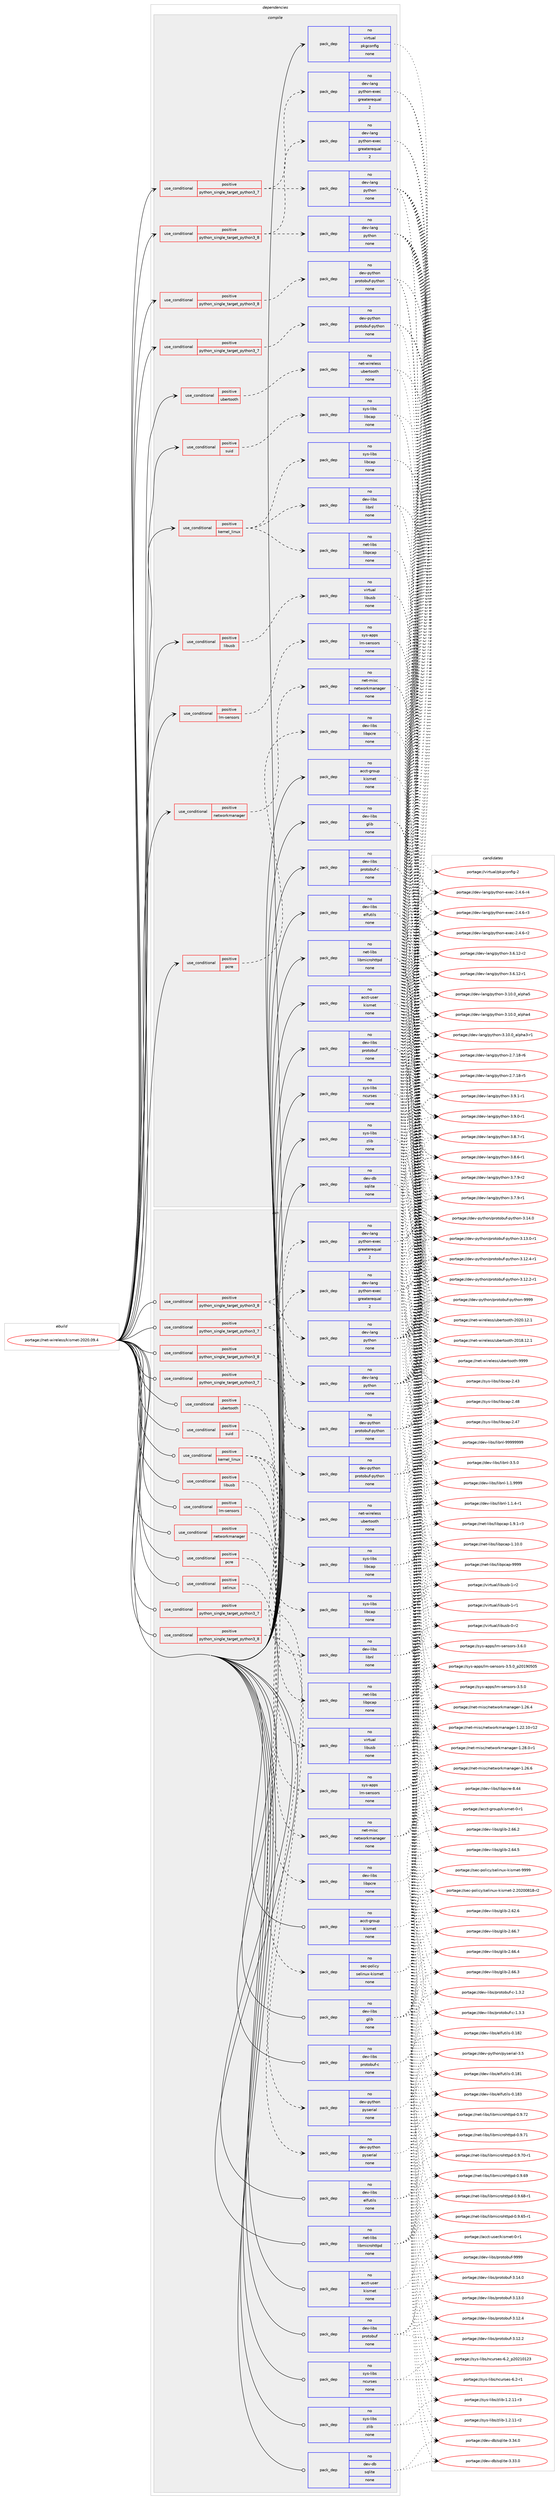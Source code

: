 digraph prolog {

# *************
# Graph options
# *************

newrank=true;
concentrate=true;
compound=true;
graph [rankdir=LR,fontname=Helvetica,fontsize=10,ranksep=1.5];#, ranksep=2.5, nodesep=0.2];
edge  [arrowhead=vee];
node  [fontname=Helvetica,fontsize=10];

# **********
# The ebuild
# **********

subgraph cluster_leftcol {
color=gray;
rank=same;
label=<<i>ebuild</i>>;
id [label="portage://net-wireless/kismet-2020.09.4", color=red, width=4, href="../net-wireless/kismet-2020.09.4.svg"];
}

# ****************
# The dependencies
# ****************

subgraph cluster_midcol {
color=gray;
label=<<i>dependencies</i>>;
subgraph cluster_compile {
fillcolor="#eeeeee";
style=filled;
label=<<i>compile</i>>;
subgraph cond3292 {
dependency11500 [label=<<TABLE BORDER="0" CELLBORDER="1" CELLSPACING="0" CELLPADDING="4"><TR><TD ROWSPAN="3" CELLPADDING="10">use_conditional</TD></TR><TR><TD>positive</TD></TR><TR><TD>kernel_linux</TD></TR></TABLE>>, shape=none, color=red];
subgraph pack8114 {
dependency11501 [label=<<TABLE BORDER="0" CELLBORDER="1" CELLSPACING="0" CELLPADDING="4" WIDTH="220"><TR><TD ROWSPAN="6" CELLPADDING="30">pack_dep</TD></TR><TR><TD WIDTH="110">no</TD></TR><TR><TD>sys-libs</TD></TR><TR><TD>libcap</TD></TR><TR><TD>none</TD></TR><TR><TD></TD></TR></TABLE>>, shape=none, color=blue];
}
dependency11500:e -> dependency11501:w [weight=20,style="dashed",arrowhead="vee"];
subgraph pack8115 {
dependency11502 [label=<<TABLE BORDER="0" CELLBORDER="1" CELLSPACING="0" CELLPADDING="4" WIDTH="220"><TR><TD ROWSPAN="6" CELLPADDING="30">pack_dep</TD></TR><TR><TD WIDTH="110">no</TD></TR><TR><TD>dev-libs</TD></TR><TR><TD>libnl</TD></TR><TR><TD>none</TD></TR><TR><TD></TD></TR></TABLE>>, shape=none, color=blue];
}
dependency11500:e -> dependency11502:w [weight=20,style="dashed",arrowhead="vee"];
subgraph pack8116 {
dependency11503 [label=<<TABLE BORDER="0" CELLBORDER="1" CELLSPACING="0" CELLPADDING="4" WIDTH="220"><TR><TD ROWSPAN="6" CELLPADDING="30">pack_dep</TD></TR><TR><TD WIDTH="110">no</TD></TR><TR><TD>net-libs</TD></TR><TR><TD>libpcap</TD></TR><TR><TD>none</TD></TR><TR><TD></TD></TR></TABLE>>, shape=none, color=blue];
}
dependency11500:e -> dependency11503:w [weight=20,style="dashed",arrowhead="vee"];
}
id:e -> dependency11500:w [weight=20,style="solid",arrowhead="vee"];
subgraph cond3293 {
dependency11504 [label=<<TABLE BORDER="0" CELLBORDER="1" CELLSPACING="0" CELLPADDING="4"><TR><TD ROWSPAN="3" CELLPADDING="10">use_conditional</TD></TR><TR><TD>positive</TD></TR><TR><TD>libusb</TD></TR></TABLE>>, shape=none, color=red];
subgraph pack8117 {
dependency11505 [label=<<TABLE BORDER="0" CELLBORDER="1" CELLSPACING="0" CELLPADDING="4" WIDTH="220"><TR><TD ROWSPAN="6" CELLPADDING="30">pack_dep</TD></TR><TR><TD WIDTH="110">no</TD></TR><TR><TD>virtual</TD></TR><TR><TD>libusb</TD></TR><TR><TD>none</TD></TR><TR><TD></TD></TR></TABLE>>, shape=none, color=blue];
}
dependency11504:e -> dependency11505:w [weight=20,style="dashed",arrowhead="vee"];
}
id:e -> dependency11504:w [weight=20,style="solid",arrowhead="vee"];
subgraph cond3294 {
dependency11506 [label=<<TABLE BORDER="0" CELLBORDER="1" CELLSPACING="0" CELLPADDING="4"><TR><TD ROWSPAN="3" CELLPADDING="10">use_conditional</TD></TR><TR><TD>positive</TD></TR><TR><TD>lm-sensors</TD></TR></TABLE>>, shape=none, color=red];
subgraph pack8118 {
dependency11507 [label=<<TABLE BORDER="0" CELLBORDER="1" CELLSPACING="0" CELLPADDING="4" WIDTH="220"><TR><TD ROWSPAN="6" CELLPADDING="30">pack_dep</TD></TR><TR><TD WIDTH="110">no</TD></TR><TR><TD>sys-apps</TD></TR><TR><TD>lm-sensors</TD></TR><TR><TD>none</TD></TR><TR><TD></TD></TR></TABLE>>, shape=none, color=blue];
}
dependency11506:e -> dependency11507:w [weight=20,style="dashed",arrowhead="vee"];
}
id:e -> dependency11506:w [weight=20,style="solid",arrowhead="vee"];
subgraph cond3295 {
dependency11508 [label=<<TABLE BORDER="0" CELLBORDER="1" CELLSPACING="0" CELLPADDING="4"><TR><TD ROWSPAN="3" CELLPADDING="10">use_conditional</TD></TR><TR><TD>positive</TD></TR><TR><TD>networkmanager</TD></TR></TABLE>>, shape=none, color=red];
subgraph pack8119 {
dependency11509 [label=<<TABLE BORDER="0" CELLBORDER="1" CELLSPACING="0" CELLPADDING="4" WIDTH="220"><TR><TD ROWSPAN="6" CELLPADDING="30">pack_dep</TD></TR><TR><TD WIDTH="110">no</TD></TR><TR><TD>net-misc</TD></TR><TR><TD>networkmanager</TD></TR><TR><TD>none</TD></TR><TR><TD></TD></TR></TABLE>>, shape=none, color=blue];
}
dependency11508:e -> dependency11509:w [weight=20,style="dashed",arrowhead="vee"];
}
id:e -> dependency11508:w [weight=20,style="solid",arrowhead="vee"];
subgraph cond3296 {
dependency11510 [label=<<TABLE BORDER="0" CELLBORDER="1" CELLSPACING="0" CELLPADDING="4"><TR><TD ROWSPAN="3" CELLPADDING="10">use_conditional</TD></TR><TR><TD>positive</TD></TR><TR><TD>pcre</TD></TR></TABLE>>, shape=none, color=red];
subgraph pack8120 {
dependency11511 [label=<<TABLE BORDER="0" CELLBORDER="1" CELLSPACING="0" CELLPADDING="4" WIDTH="220"><TR><TD ROWSPAN="6" CELLPADDING="30">pack_dep</TD></TR><TR><TD WIDTH="110">no</TD></TR><TR><TD>dev-libs</TD></TR><TR><TD>libpcre</TD></TR><TR><TD>none</TD></TR><TR><TD></TD></TR></TABLE>>, shape=none, color=blue];
}
dependency11510:e -> dependency11511:w [weight=20,style="dashed",arrowhead="vee"];
}
id:e -> dependency11510:w [weight=20,style="solid",arrowhead="vee"];
subgraph cond3297 {
dependency11512 [label=<<TABLE BORDER="0" CELLBORDER="1" CELLSPACING="0" CELLPADDING="4"><TR><TD ROWSPAN="3" CELLPADDING="10">use_conditional</TD></TR><TR><TD>positive</TD></TR><TR><TD>python_single_target_python3_7</TD></TR></TABLE>>, shape=none, color=red];
subgraph pack8121 {
dependency11513 [label=<<TABLE BORDER="0" CELLBORDER="1" CELLSPACING="0" CELLPADDING="4" WIDTH="220"><TR><TD ROWSPAN="6" CELLPADDING="30">pack_dep</TD></TR><TR><TD WIDTH="110">no</TD></TR><TR><TD>dev-lang</TD></TR><TR><TD>python</TD></TR><TR><TD>none</TD></TR><TR><TD></TD></TR></TABLE>>, shape=none, color=blue];
}
dependency11512:e -> dependency11513:w [weight=20,style="dashed",arrowhead="vee"];
subgraph pack8122 {
dependency11514 [label=<<TABLE BORDER="0" CELLBORDER="1" CELLSPACING="0" CELLPADDING="4" WIDTH="220"><TR><TD ROWSPAN="6" CELLPADDING="30">pack_dep</TD></TR><TR><TD WIDTH="110">no</TD></TR><TR><TD>dev-lang</TD></TR><TR><TD>python-exec</TD></TR><TR><TD>greaterequal</TD></TR><TR><TD>2</TD></TR></TABLE>>, shape=none, color=blue];
}
dependency11512:e -> dependency11514:w [weight=20,style="dashed",arrowhead="vee"];
}
id:e -> dependency11512:w [weight=20,style="solid",arrowhead="vee"];
subgraph cond3298 {
dependency11515 [label=<<TABLE BORDER="0" CELLBORDER="1" CELLSPACING="0" CELLPADDING="4"><TR><TD ROWSPAN="3" CELLPADDING="10">use_conditional</TD></TR><TR><TD>positive</TD></TR><TR><TD>python_single_target_python3_7</TD></TR></TABLE>>, shape=none, color=red];
subgraph pack8123 {
dependency11516 [label=<<TABLE BORDER="0" CELLBORDER="1" CELLSPACING="0" CELLPADDING="4" WIDTH="220"><TR><TD ROWSPAN="6" CELLPADDING="30">pack_dep</TD></TR><TR><TD WIDTH="110">no</TD></TR><TR><TD>dev-python</TD></TR><TR><TD>protobuf-python</TD></TR><TR><TD>none</TD></TR><TR><TD></TD></TR></TABLE>>, shape=none, color=blue];
}
dependency11515:e -> dependency11516:w [weight=20,style="dashed",arrowhead="vee"];
}
id:e -> dependency11515:w [weight=20,style="solid",arrowhead="vee"];
subgraph cond3299 {
dependency11517 [label=<<TABLE BORDER="0" CELLBORDER="1" CELLSPACING="0" CELLPADDING="4"><TR><TD ROWSPAN="3" CELLPADDING="10">use_conditional</TD></TR><TR><TD>positive</TD></TR><TR><TD>python_single_target_python3_8</TD></TR></TABLE>>, shape=none, color=red];
subgraph pack8124 {
dependency11518 [label=<<TABLE BORDER="0" CELLBORDER="1" CELLSPACING="0" CELLPADDING="4" WIDTH="220"><TR><TD ROWSPAN="6" CELLPADDING="30">pack_dep</TD></TR><TR><TD WIDTH="110">no</TD></TR><TR><TD>dev-lang</TD></TR><TR><TD>python</TD></TR><TR><TD>none</TD></TR><TR><TD></TD></TR></TABLE>>, shape=none, color=blue];
}
dependency11517:e -> dependency11518:w [weight=20,style="dashed",arrowhead="vee"];
subgraph pack8125 {
dependency11519 [label=<<TABLE BORDER="0" CELLBORDER="1" CELLSPACING="0" CELLPADDING="4" WIDTH="220"><TR><TD ROWSPAN="6" CELLPADDING="30">pack_dep</TD></TR><TR><TD WIDTH="110">no</TD></TR><TR><TD>dev-lang</TD></TR><TR><TD>python-exec</TD></TR><TR><TD>greaterequal</TD></TR><TR><TD>2</TD></TR></TABLE>>, shape=none, color=blue];
}
dependency11517:e -> dependency11519:w [weight=20,style="dashed",arrowhead="vee"];
}
id:e -> dependency11517:w [weight=20,style="solid",arrowhead="vee"];
subgraph cond3300 {
dependency11520 [label=<<TABLE BORDER="0" CELLBORDER="1" CELLSPACING="0" CELLPADDING="4"><TR><TD ROWSPAN="3" CELLPADDING="10">use_conditional</TD></TR><TR><TD>positive</TD></TR><TR><TD>python_single_target_python3_8</TD></TR></TABLE>>, shape=none, color=red];
subgraph pack8126 {
dependency11521 [label=<<TABLE BORDER="0" CELLBORDER="1" CELLSPACING="0" CELLPADDING="4" WIDTH="220"><TR><TD ROWSPAN="6" CELLPADDING="30">pack_dep</TD></TR><TR><TD WIDTH="110">no</TD></TR><TR><TD>dev-python</TD></TR><TR><TD>protobuf-python</TD></TR><TR><TD>none</TD></TR><TR><TD></TD></TR></TABLE>>, shape=none, color=blue];
}
dependency11520:e -> dependency11521:w [weight=20,style="dashed",arrowhead="vee"];
}
id:e -> dependency11520:w [weight=20,style="solid",arrowhead="vee"];
subgraph cond3301 {
dependency11522 [label=<<TABLE BORDER="0" CELLBORDER="1" CELLSPACING="0" CELLPADDING="4"><TR><TD ROWSPAN="3" CELLPADDING="10">use_conditional</TD></TR><TR><TD>positive</TD></TR><TR><TD>suid</TD></TR></TABLE>>, shape=none, color=red];
subgraph pack8127 {
dependency11523 [label=<<TABLE BORDER="0" CELLBORDER="1" CELLSPACING="0" CELLPADDING="4" WIDTH="220"><TR><TD ROWSPAN="6" CELLPADDING="30">pack_dep</TD></TR><TR><TD WIDTH="110">no</TD></TR><TR><TD>sys-libs</TD></TR><TR><TD>libcap</TD></TR><TR><TD>none</TD></TR><TR><TD></TD></TR></TABLE>>, shape=none, color=blue];
}
dependency11522:e -> dependency11523:w [weight=20,style="dashed",arrowhead="vee"];
}
id:e -> dependency11522:w [weight=20,style="solid",arrowhead="vee"];
subgraph cond3302 {
dependency11524 [label=<<TABLE BORDER="0" CELLBORDER="1" CELLSPACING="0" CELLPADDING="4"><TR><TD ROWSPAN="3" CELLPADDING="10">use_conditional</TD></TR><TR><TD>positive</TD></TR><TR><TD>ubertooth</TD></TR></TABLE>>, shape=none, color=red];
subgraph pack8128 {
dependency11525 [label=<<TABLE BORDER="0" CELLBORDER="1" CELLSPACING="0" CELLPADDING="4" WIDTH="220"><TR><TD ROWSPAN="6" CELLPADDING="30">pack_dep</TD></TR><TR><TD WIDTH="110">no</TD></TR><TR><TD>net-wireless</TD></TR><TR><TD>ubertooth</TD></TR><TR><TD>none</TD></TR><TR><TD></TD></TR></TABLE>>, shape=none, color=blue];
}
dependency11524:e -> dependency11525:w [weight=20,style="dashed",arrowhead="vee"];
}
id:e -> dependency11524:w [weight=20,style="solid",arrowhead="vee"];
subgraph pack8129 {
dependency11526 [label=<<TABLE BORDER="0" CELLBORDER="1" CELLSPACING="0" CELLPADDING="4" WIDTH="220"><TR><TD ROWSPAN="6" CELLPADDING="30">pack_dep</TD></TR><TR><TD WIDTH="110">no</TD></TR><TR><TD>acct-group</TD></TR><TR><TD>kismet</TD></TR><TR><TD>none</TD></TR><TR><TD></TD></TR></TABLE>>, shape=none, color=blue];
}
id:e -> dependency11526:w [weight=20,style="solid",arrowhead="vee"];
subgraph pack8130 {
dependency11527 [label=<<TABLE BORDER="0" CELLBORDER="1" CELLSPACING="0" CELLPADDING="4" WIDTH="220"><TR><TD ROWSPAN="6" CELLPADDING="30">pack_dep</TD></TR><TR><TD WIDTH="110">no</TD></TR><TR><TD>acct-user</TD></TR><TR><TD>kismet</TD></TR><TR><TD>none</TD></TR><TR><TD></TD></TR></TABLE>>, shape=none, color=blue];
}
id:e -> dependency11527:w [weight=20,style="solid",arrowhead="vee"];
subgraph pack8131 {
dependency11528 [label=<<TABLE BORDER="0" CELLBORDER="1" CELLSPACING="0" CELLPADDING="4" WIDTH="220"><TR><TD ROWSPAN="6" CELLPADDING="30">pack_dep</TD></TR><TR><TD WIDTH="110">no</TD></TR><TR><TD>dev-db</TD></TR><TR><TD>sqlite</TD></TR><TR><TD>none</TD></TR><TR><TD></TD></TR></TABLE>>, shape=none, color=blue];
}
id:e -> dependency11528:w [weight=20,style="solid",arrowhead="vee"];
subgraph pack8132 {
dependency11529 [label=<<TABLE BORDER="0" CELLBORDER="1" CELLSPACING="0" CELLPADDING="4" WIDTH="220"><TR><TD ROWSPAN="6" CELLPADDING="30">pack_dep</TD></TR><TR><TD WIDTH="110">no</TD></TR><TR><TD>dev-libs</TD></TR><TR><TD>elfutils</TD></TR><TR><TD>none</TD></TR><TR><TD></TD></TR></TABLE>>, shape=none, color=blue];
}
id:e -> dependency11529:w [weight=20,style="solid",arrowhead="vee"];
subgraph pack8133 {
dependency11530 [label=<<TABLE BORDER="0" CELLBORDER="1" CELLSPACING="0" CELLPADDING="4" WIDTH="220"><TR><TD ROWSPAN="6" CELLPADDING="30">pack_dep</TD></TR><TR><TD WIDTH="110">no</TD></TR><TR><TD>dev-libs</TD></TR><TR><TD>glib</TD></TR><TR><TD>none</TD></TR><TR><TD></TD></TR></TABLE>>, shape=none, color=blue];
}
id:e -> dependency11530:w [weight=20,style="solid",arrowhead="vee"];
subgraph pack8134 {
dependency11531 [label=<<TABLE BORDER="0" CELLBORDER="1" CELLSPACING="0" CELLPADDING="4" WIDTH="220"><TR><TD ROWSPAN="6" CELLPADDING="30">pack_dep</TD></TR><TR><TD WIDTH="110">no</TD></TR><TR><TD>dev-libs</TD></TR><TR><TD>protobuf</TD></TR><TR><TD>none</TD></TR><TR><TD></TD></TR></TABLE>>, shape=none, color=blue];
}
id:e -> dependency11531:w [weight=20,style="solid",arrowhead="vee"];
subgraph pack8135 {
dependency11532 [label=<<TABLE BORDER="0" CELLBORDER="1" CELLSPACING="0" CELLPADDING="4" WIDTH="220"><TR><TD ROWSPAN="6" CELLPADDING="30">pack_dep</TD></TR><TR><TD WIDTH="110">no</TD></TR><TR><TD>dev-libs</TD></TR><TR><TD>protobuf-c</TD></TR><TR><TD>none</TD></TR><TR><TD></TD></TR></TABLE>>, shape=none, color=blue];
}
id:e -> dependency11532:w [weight=20,style="solid",arrowhead="vee"];
subgraph pack8136 {
dependency11533 [label=<<TABLE BORDER="0" CELLBORDER="1" CELLSPACING="0" CELLPADDING="4" WIDTH="220"><TR><TD ROWSPAN="6" CELLPADDING="30">pack_dep</TD></TR><TR><TD WIDTH="110">no</TD></TR><TR><TD>net-libs</TD></TR><TR><TD>libmicrohttpd</TD></TR><TR><TD>none</TD></TR><TR><TD></TD></TR></TABLE>>, shape=none, color=blue];
}
id:e -> dependency11533:w [weight=20,style="solid",arrowhead="vee"];
subgraph pack8137 {
dependency11534 [label=<<TABLE BORDER="0" CELLBORDER="1" CELLSPACING="0" CELLPADDING="4" WIDTH="220"><TR><TD ROWSPAN="6" CELLPADDING="30">pack_dep</TD></TR><TR><TD WIDTH="110">no</TD></TR><TR><TD>sys-libs</TD></TR><TR><TD>ncurses</TD></TR><TR><TD>none</TD></TR><TR><TD></TD></TR></TABLE>>, shape=none, color=blue];
}
id:e -> dependency11534:w [weight=20,style="solid",arrowhead="vee"];
subgraph pack8138 {
dependency11535 [label=<<TABLE BORDER="0" CELLBORDER="1" CELLSPACING="0" CELLPADDING="4" WIDTH="220"><TR><TD ROWSPAN="6" CELLPADDING="30">pack_dep</TD></TR><TR><TD WIDTH="110">no</TD></TR><TR><TD>sys-libs</TD></TR><TR><TD>zlib</TD></TR><TR><TD>none</TD></TR><TR><TD></TD></TR></TABLE>>, shape=none, color=blue];
}
id:e -> dependency11535:w [weight=20,style="solid",arrowhead="vee"];
subgraph pack8139 {
dependency11536 [label=<<TABLE BORDER="0" CELLBORDER="1" CELLSPACING="0" CELLPADDING="4" WIDTH="220"><TR><TD ROWSPAN="6" CELLPADDING="30">pack_dep</TD></TR><TR><TD WIDTH="110">no</TD></TR><TR><TD>virtual</TD></TR><TR><TD>pkgconfig</TD></TR><TR><TD>none</TD></TR><TR><TD></TD></TR></TABLE>>, shape=none, color=blue];
}
id:e -> dependency11536:w [weight=20,style="solid",arrowhead="vee"];
}
subgraph cluster_compileandrun {
fillcolor="#eeeeee";
style=filled;
label=<<i>compile and run</i>>;
}
subgraph cluster_run {
fillcolor="#eeeeee";
style=filled;
label=<<i>run</i>>;
subgraph cond3303 {
dependency11537 [label=<<TABLE BORDER="0" CELLBORDER="1" CELLSPACING="0" CELLPADDING="4"><TR><TD ROWSPAN="3" CELLPADDING="10">use_conditional</TD></TR><TR><TD>positive</TD></TR><TR><TD>kernel_linux</TD></TR></TABLE>>, shape=none, color=red];
subgraph pack8140 {
dependency11538 [label=<<TABLE BORDER="0" CELLBORDER="1" CELLSPACING="0" CELLPADDING="4" WIDTH="220"><TR><TD ROWSPAN="6" CELLPADDING="30">pack_dep</TD></TR><TR><TD WIDTH="110">no</TD></TR><TR><TD>sys-libs</TD></TR><TR><TD>libcap</TD></TR><TR><TD>none</TD></TR><TR><TD></TD></TR></TABLE>>, shape=none, color=blue];
}
dependency11537:e -> dependency11538:w [weight=20,style="dashed",arrowhead="vee"];
subgraph pack8141 {
dependency11539 [label=<<TABLE BORDER="0" CELLBORDER="1" CELLSPACING="0" CELLPADDING="4" WIDTH="220"><TR><TD ROWSPAN="6" CELLPADDING="30">pack_dep</TD></TR><TR><TD WIDTH="110">no</TD></TR><TR><TD>dev-libs</TD></TR><TR><TD>libnl</TD></TR><TR><TD>none</TD></TR><TR><TD></TD></TR></TABLE>>, shape=none, color=blue];
}
dependency11537:e -> dependency11539:w [weight=20,style="dashed",arrowhead="vee"];
subgraph pack8142 {
dependency11540 [label=<<TABLE BORDER="0" CELLBORDER="1" CELLSPACING="0" CELLPADDING="4" WIDTH="220"><TR><TD ROWSPAN="6" CELLPADDING="30">pack_dep</TD></TR><TR><TD WIDTH="110">no</TD></TR><TR><TD>net-libs</TD></TR><TR><TD>libpcap</TD></TR><TR><TD>none</TD></TR><TR><TD></TD></TR></TABLE>>, shape=none, color=blue];
}
dependency11537:e -> dependency11540:w [weight=20,style="dashed",arrowhead="vee"];
}
id:e -> dependency11537:w [weight=20,style="solid",arrowhead="odot"];
subgraph cond3304 {
dependency11541 [label=<<TABLE BORDER="0" CELLBORDER="1" CELLSPACING="0" CELLPADDING="4"><TR><TD ROWSPAN="3" CELLPADDING="10">use_conditional</TD></TR><TR><TD>positive</TD></TR><TR><TD>libusb</TD></TR></TABLE>>, shape=none, color=red];
subgraph pack8143 {
dependency11542 [label=<<TABLE BORDER="0" CELLBORDER="1" CELLSPACING="0" CELLPADDING="4" WIDTH="220"><TR><TD ROWSPAN="6" CELLPADDING="30">pack_dep</TD></TR><TR><TD WIDTH="110">no</TD></TR><TR><TD>virtual</TD></TR><TR><TD>libusb</TD></TR><TR><TD>none</TD></TR><TR><TD></TD></TR></TABLE>>, shape=none, color=blue];
}
dependency11541:e -> dependency11542:w [weight=20,style="dashed",arrowhead="vee"];
}
id:e -> dependency11541:w [weight=20,style="solid",arrowhead="odot"];
subgraph cond3305 {
dependency11543 [label=<<TABLE BORDER="0" CELLBORDER="1" CELLSPACING="0" CELLPADDING="4"><TR><TD ROWSPAN="3" CELLPADDING="10">use_conditional</TD></TR><TR><TD>positive</TD></TR><TR><TD>lm-sensors</TD></TR></TABLE>>, shape=none, color=red];
subgraph pack8144 {
dependency11544 [label=<<TABLE BORDER="0" CELLBORDER="1" CELLSPACING="0" CELLPADDING="4" WIDTH="220"><TR><TD ROWSPAN="6" CELLPADDING="30">pack_dep</TD></TR><TR><TD WIDTH="110">no</TD></TR><TR><TD>sys-apps</TD></TR><TR><TD>lm-sensors</TD></TR><TR><TD>none</TD></TR><TR><TD></TD></TR></TABLE>>, shape=none, color=blue];
}
dependency11543:e -> dependency11544:w [weight=20,style="dashed",arrowhead="vee"];
}
id:e -> dependency11543:w [weight=20,style="solid",arrowhead="odot"];
subgraph cond3306 {
dependency11545 [label=<<TABLE BORDER="0" CELLBORDER="1" CELLSPACING="0" CELLPADDING="4"><TR><TD ROWSPAN="3" CELLPADDING="10">use_conditional</TD></TR><TR><TD>positive</TD></TR><TR><TD>networkmanager</TD></TR></TABLE>>, shape=none, color=red];
subgraph pack8145 {
dependency11546 [label=<<TABLE BORDER="0" CELLBORDER="1" CELLSPACING="0" CELLPADDING="4" WIDTH="220"><TR><TD ROWSPAN="6" CELLPADDING="30">pack_dep</TD></TR><TR><TD WIDTH="110">no</TD></TR><TR><TD>net-misc</TD></TR><TR><TD>networkmanager</TD></TR><TR><TD>none</TD></TR><TR><TD></TD></TR></TABLE>>, shape=none, color=blue];
}
dependency11545:e -> dependency11546:w [weight=20,style="dashed",arrowhead="vee"];
}
id:e -> dependency11545:w [weight=20,style="solid",arrowhead="odot"];
subgraph cond3307 {
dependency11547 [label=<<TABLE BORDER="0" CELLBORDER="1" CELLSPACING="0" CELLPADDING="4"><TR><TD ROWSPAN="3" CELLPADDING="10">use_conditional</TD></TR><TR><TD>positive</TD></TR><TR><TD>pcre</TD></TR></TABLE>>, shape=none, color=red];
subgraph pack8146 {
dependency11548 [label=<<TABLE BORDER="0" CELLBORDER="1" CELLSPACING="0" CELLPADDING="4" WIDTH="220"><TR><TD ROWSPAN="6" CELLPADDING="30">pack_dep</TD></TR><TR><TD WIDTH="110">no</TD></TR><TR><TD>dev-libs</TD></TR><TR><TD>libpcre</TD></TR><TR><TD>none</TD></TR><TR><TD></TD></TR></TABLE>>, shape=none, color=blue];
}
dependency11547:e -> dependency11548:w [weight=20,style="dashed",arrowhead="vee"];
}
id:e -> dependency11547:w [weight=20,style="solid",arrowhead="odot"];
subgraph cond3308 {
dependency11549 [label=<<TABLE BORDER="0" CELLBORDER="1" CELLSPACING="0" CELLPADDING="4"><TR><TD ROWSPAN="3" CELLPADDING="10">use_conditional</TD></TR><TR><TD>positive</TD></TR><TR><TD>python_single_target_python3_7</TD></TR></TABLE>>, shape=none, color=red];
subgraph pack8147 {
dependency11550 [label=<<TABLE BORDER="0" CELLBORDER="1" CELLSPACING="0" CELLPADDING="4" WIDTH="220"><TR><TD ROWSPAN="6" CELLPADDING="30">pack_dep</TD></TR><TR><TD WIDTH="110">no</TD></TR><TR><TD>dev-lang</TD></TR><TR><TD>python</TD></TR><TR><TD>none</TD></TR><TR><TD></TD></TR></TABLE>>, shape=none, color=blue];
}
dependency11549:e -> dependency11550:w [weight=20,style="dashed",arrowhead="vee"];
subgraph pack8148 {
dependency11551 [label=<<TABLE BORDER="0" CELLBORDER="1" CELLSPACING="0" CELLPADDING="4" WIDTH="220"><TR><TD ROWSPAN="6" CELLPADDING="30">pack_dep</TD></TR><TR><TD WIDTH="110">no</TD></TR><TR><TD>dev-lang</TD></TR><TR><TD>python-exec</TD></TR><TR><TD>greaterequal</TD></TR><TR><TD>2</TD></TR></TABLE>>, shape=none, color=blue];
}
dependency11549:e -> dependency11551:w [weight=20,style="dashed",arrowhead="vee"];
}
id:e -> dependency11549:w [weight=20,style="solid",arrowhead="odot"];
subgraph cond3309 {
dependency11552 [label=<<TABLE BORDER="0" CELLBORDER="1" CELLSPACING="0" CELLPADDING="4"><TR><TD ROWSPAN="3" CELLPADDING="10">use_conditional</TD></TR><TR><TD>positive</TD></TR><TR><TD>python_single_target_python3_7</TD></TR></TABLE>>, shape=none, color=red];
subgraph pack8149 {
dependency11553 [label=<<TABLE BORDER="0" CELLBORDER="1" CELLSPACING="0" CELLPADDING="4" WIDTH="220"><TR><TD ROWSPAN="6" CELLPADDING="30">pack_dep</TD></TR><TR><TD WIDTH="110">no</TD></TR><TR><TD>dev-python</TD></TR><TR><TD>protobuf-python</TD></TR><TR><TD>none</TD></TR><TR><TD></TD></TR></TABLE>>, shape=none, color=blue];
}
dependency11552:e -> dependency11553:w [weight=20,style="dashed",arrowhead="vee"];
}
id:e -> dependency11552:w [weight=20,style="solid",arrowhead="odot"];
subgraph cond3310 {
dependency11554 [label=<<TABLE BORDER="0" CELLBORDER="1" CELLSPACING="0" CELLPADDING="4"><TR><TD ROWSPAN="3" CELLPADDING="10">use_conditional</TD></TR><TR><TD>positive</TD></TR><TR><TD>python_single_target_python3_7</TD></TR></TABLE>>, shape=none, color=red];
subgraph pack8150 {
dependency11555 [label=<<TABLE BORDER="0" CELLBORDER="1" CELLSPACING="0" CELLPADDING="4" WIDTH="220"><TR><TD ROWSPAN="6" CELLPADDING="30">pack_dep</TD></TR><TR><TD WIDTH="110">no</TD></TR><TR><TD>dev-python</TD></TR><TR><TD>pyserial</TD></TR><TR><TD>none</TD></TR><TR><TD></TD></TR></TABLE>>, shape=none, color=blue];
}
dependency11554:e -> dependency11555:w [weight=20,style="dashed",arrowhead="vee"];
}
id:e -> dependency11554:w [weight=20,style="solid",arrowhead="odot"];
subgraph cond3311 {
dependency11556 [label=<<TABLE BORDER="0" CELLBORDER="1" CELLSPACING="0" CELLPADDING="4"><TR><TD ROWSPAN="3" CELLPADDING="10">use_conditional</TD></TR><TR><TD>positive</TD></TR><TR><TD>python_single_target_python3_8</TD></TR></TABLE>>, shape=none, color=red];
subgraph pack8151 {
dependency11557 [label=<<TABLE BORDER="0" CELLBORDER="1" CELLSPACING="0" CELLPADDING="4" WIDTH="220"><TR><TD ROWSPAN="6" CELLPADDING="30">pack_dep</TD></TR><TR><TD WIDTH="110">no</TD></TR><TR><TD>dev-lang</TD></TR><TR><TD>python</TD></TR><TR><TD>none</TD></TR><TR><TD></TD></TR></TABLE>>, shape=none, color=blue];
}
dependency11556:e -> dependency11557:w [weight=20,style="dashed",arrowhead="vee"];
subgraph pack8152 {
dependency11558 [label=<<TABLE BORDER="0" CELLBORDER="1" CELLSPACING="0" CELLPADDING="4" WIDTH="220"><TR><TD ROWSPAN="6" CELLPADDING="30">pack_dep</TD></TR><TR><TD WIDTH="110">no</TD></TR><TR><TD>dev-lang</TD></TR><TR><TD>python-exec</TD></TR><TR><TD>greaterequal</TD></TR><TR><TD>2</TD></TR></TABLE>>, shape=none, color=blue];
}
dependency11556:e -> dependency11558:w [weight=20,style="dashed",arrowhead="vee"];
}
id:e -> dependency11556:w [weight=20,style="solid",arrowhead="odot"];
subgraph cond3312 {
dependency11559 [label=<<TABLE BORDER="0" CELLBORDER="1" CELLSPACING="0" CELLPADDING="4"><TR><TD ROWSPAN="3" CELLPADDING="10">use_conditional</TD></TR><TR><TD>positive</TD></TR><TR><TD>python_single_target_python3_8</TD></TR></TABLE>>, shape=none, color=red];
subgraph pack8153 {
dependency11560 [label=<<TABLE BORDER="0" CELLBORDER="1" CELLSPACING="0" CELLPADDING="4" WIDTH="220"><TR><TD ROWSPAN="6" CELLPADDING="30">pack_dep</TD></TR><TR><TD WIDTH="110">no</TD></TR><TR><TD>dev-python</TD></TR><TR><TD>protobuf-python</TD></TR><TR><TD>none</TD></TR><TR><TD></TD></TR></TABLE>>, shape=none, color=blue];
}
dependency11559:e -> dependency11560:w [weight=20,style="dashed",arrowhead="vee"];
}
id:e -> dependency11559:w [weight=20,style="solid",arrowhead="odot"];
subgraph cond3313 {
dependency11561 [label=<<TABLE BORDER="0" CELLBORDER="1" CELLSPACING="0" CELLPADDING="4"><TR><TD ROWSPAN="3" CELLPADDING="10">use_conditional</TD></TR><TR><TD>positive</TD></TR><TR><TD>python_single_target_python3_8</TD></TR></TABLE>>, shape=none, color=red];
subgraph pack8154 {
dependency11562 [label=<<TABLE BORDER="0" CELLBORDER="1" CELLSPACING="0" CELLPADDING="4" WIDTH="220"><TR><TD ROWSPAN="6" CELLPADDING="30">pack_dep</TD></TR><TR><TD WIDTH="110">no</TD></TR><TR><TD>dev-python</TD></TR><TR><TD>pyserial</TD></TR><TR><TD>none</TD></TR><TR><TD></TD></TR></TABLE>>, shape=none, color=blue];
}
dependency11561:e -> dependency11562:w [weight=20,style="dashed",arrowhead="vee"];
}
id:e -> dependency11561:w [weight=20,style="solid",arrowhead="odot"];
subgraph cond3314 {
dependency11563 [label=<<TABLE BORDER="0" CELLBORDER="1" CELLSPACING="0" CELLPADDING="4"><TR><TD ROWSPAN="3" CELLPADDING="10">use_conditional</TD></TR><TR><TD>positive</TD></TR><TR><TD>selinux</TD></TR></TABLE>>, shape=none, color=red];
subgraph pack8155 {
dependency11564 [label=<<TABLE BORDER="0" CELLBORDER="1" CELLSPACING="0" CELLPADDING="4" WIDTH="220"><TR><TD ROWSPAN="6" CELLPADDING="30">pack_dep</TD></TR><TR><TD WIDTH="110">no</TD></TR><TR><TD>sec-policy</TD></TR><TR><TD>selinux-kismet</TD></TR><TR><TD>none</TD></TR><TR><TD></TD></TR></TABLE>>, shape=none, color=blue];
}
dependency11563:e -> dependency11564:w [weight=20,style="dashed",arrowhead="vee"];
}
id:e -> dependency11563:w [weight=20,style="solid",arrowhead="odot"];
subgraph cond3315 {
dependency11565 [label=<<TABLE BORDER="0" CELLBORDER="1" CELLSPACING="0" CELLPADDING="4"><TR><TD ROWSPAN="3" CELLPADDING="10">use_conditional</TD></TR><TR><TD>positive</TD></TR><TR><TD>suid</TD></TR></TABLE>>, shape=none, color=red];
subgraph pack8156 {
dependency11566 [label=<<TABLE BORDER="0" CELLBORDER="1" CELLSPACING="0" CELLPADDING="4" WIDTH="220"><TR><TD ROWSPAN="6" CELLPADDING="30">pack_dep</TD></TR><TR><TD WIDTH="110">no</TD></TR><TR><TD>sys-libs</TD></TR><TR><TD>libcap</TD></TR><TR><TD>none</TD></TR><TR><TD></TD></TR></TABLE>>, shape=none, color=blue];
}
dependency11565:e -> dependency11566:w [weight=20,style="dashed",arrowhead="vee"];
}
id:e -> dependency11565:w [weight=20,style="solid",arrowhead="odot"];
subgraph cond3316 {
dependency11567 [label=<<TABLE BORDER="0" CELLBORDER="1" CELLSPACING="0" CELLPADDING="4"><TR><TD ROWSPAN="3" CELLPADDING="10">use_conditional</TD></TR><TR><TD>positive</TD></TR><TR><TD>ubertooth</TD></TR></TABLE>>, shape=none, color=red];
subgraph pack8157 {
dependency11568 [label=<<TABLE BORDER="0" CELLBORDER="1" CELLSPACING="0" CELLPADDING="4" WIDTH="220"><TR><TD ROWSPAN="6" CELLPADDING="30">pack_dep</TD></TR><TR><TD WIDTH="110">no</TD></TR><TR><TD>net-wireless</TD></TR><TR><TD>ubertooth</TD></TR><TR><TD>none</TD></TR><TR><TD></TD></TR></TABLE>>, shape=none, color=blue];
}
dependency11567:e -> dependency11568:w [weight=20,style="dashed",arrowhead="vee"];
}
id:e -> dependency11567:w [weight=20,style="solid",arrowhead="odot"];
subgraph pack8158 {
dependency11569 [label=<<TABLE BORDER="0" CELLBORDER="1" CELLSPACING="0" CELLPADDING="4" WIDTH="220"><TR><TD ROWSPAN="6" CELLPADDING="30">pack_dep</TD></TR><TR><TD WIDTH="110">no</TD></TR><TR><TD>acct-group</TD></TR><TR><TD>kismet</TD></TR><TR><TD>none</TD></TR><TR><TD></TD></TR></TABLE>>, shape=none, color=blue];
}
id:e -> dependency11569:w [weight=20,style="solid",arrowhead="odot"];
subgraph pack8159 {
dependency11570 [label=<<TABLE BORDER="0" CELLBORDER="1" CELLSPACING="0" CELLPADDING="4" WIDTH="220"><TR><TD ROWSPAN="6" CELLPADDING="30">pack_dep</TD></TR><TR><TD WIDTH="110">no</TD></TR><TR><TD>acct-user</TD></TR><TR><TD>kismet</TD></TR><TR><TD>none</TD></TR><TR><TD></TD></TR></TABLE>>, shape=none, color=blue];
}
id:e -> dependency11570:w [weight=20,style="solid",arrowhead="odot"];
subgraph pack8160 {
dependency11571 [label=<<TABLE BORDER="0" CELLBORDER="1" CELLSPACING="0" CELLPADDING="4" WIDTH="220"><TR><TD ROWSPAN="6" CELLPADDING="30">pack_dep</TD></TR><TR><TD WIDTH="110">no</TD></TR><TR><TD>dev-db</TD></TR><TR><TD>sqlite</TD></TR><TR><TD>none</TD></TR><TR><TD></TD></TR></TABLE>>, shape=none, color=blue];
}
id:e -> dependency11571:w [weight=20,style="solid",arrowhead="odot"];
subgraph pack8161 {
dependency11572 [label=<<TABLE BORDER="0" CELLBORDER="1" CELLSPACING="0" CELLPADDING="4" WIDTH="220"><TR><TD ROWSPAN="6" CELLPADDING="30">pack_dep</TD></TR><TR><TD WIDTH="110">no</TD></TR><TR><TD>dev-libs</TD></TR><TR><TD>elfutils</TD></TR><TR><TD>none</TD></TR><TR><TD></TD></TR></TABLE>>, shape=none, color=blue];
}
id:e -> dependency11572:w [weight=20,style="solid",arrowhead="odot"];
subgraph pack8162 {
dependency11573 [label=<<TABLE BORDER="0" CELLBORDER="1" CELLSPACING="0" CELLPADDING="4" WIDTH="220"><TR><TD ROWSPAN="6" CELLPADDING="30">pack_dep</TD></TR><TR><TD WIDTH="110">no</TD></TR><TR><TD>dev-libs</TD></TR><TR><TD>glib</TD></TR><TR><TD>none</TD></TR><TR><TD></TD></TR></TABLE>>, shape=none, color=blue];
}
id:e -> dependency11573:w [weight=20,style="solid",arrowhead="odot"];
subgraph pack8163 {
dependency11574 [label=<<TABLE BORDER="0" CELLBORDER="1" CELLSPACING="0" CELLPADDING="4" WIDTH="220"><TR><TD ROWSPAN="6" CELLPADDING="30">pack_dep</TD></TR><TR><TD WIDTH="110">no</TD></TR><TR><TD>dev-libs</TD></TR><TR><TD>protobuf</TD></TR><TR><TD>none</TD></TR><TR><TD></TD></TR></TABLE>>, shape=none, color=blue];
}
id:e -> dependency11574:w [weight=20,style="solid",arrowhead="odot"];
subgraph pack8164 {
dependency11575 [label=<<TABLE BORDER="0" CELLBORDER="1" CELLSPACING="0" CELLPADDING="4" WIDTH="220"><TR><TD ROWSPAN="6" CELLPADDING="30">pack_dep</TD></TR><TR><TD WIDTH="110">no</TD></TR><TR><TD>dev-libs</TD></TR><TR><TD>protobuf-c</TD></TR><TR><TD>none</TD></TR><TR><TD></TD></TR></TABLE>>, shape=none, color=blue];
}
id:e -> dependency11575:w [weight=20,style="solid",arrowhead="odot"];
subgraph pack8165 {
dependency11576 [label=<<TABLE BORDER="0" CELLBORDER="1" CELLSPACING="0" CELLPADDING="4" WIDTH="220"><TR><TD ROWSPAN="6" CELLPADDING="30">pack_dep</TD></TR><TR><TD WIDTH="110">no</TD></TR><TR><TD>net-libs</TD></TR><TR><TD>libmicrohttpd</TD></TR><TR><TD>none</TD></TR><TR><TD></TD></TR></TABLE>>, shape=none, color=blue];
}
id:e -> dependency11576:w [weight=20,style="solid",arrowhead="odot"];
subgraph pack8166 {
dependency11577 [label=<<TABLE BORDER="0" CELLBORDER="1" CELLSPACING="0" CELLPADDING="4" WIDTH="220"><TR><TD ROWSPAN="6" CELLPADDING="30">pack_dep</TD></TR><TR><TD WIDTH="110">no</TD></TR><TR><TD>sys-libs</TD></TR><TR><TD>ncurses</TD></TR><TR><TD>none</TD></TR><TR><TD></TD></TR></TABLE>>, shape=none, color=blue];
}
id:e -> dependency11577:w [weight=20,style="solid",arrowhead="odot"];
subgraph pack8167 {
dependency11578 [label=<<TABLE BORDER="0" CELLBORDER="1" CELLSPACING="0" CELLPADDING="4" WIDTH="220"><TR><TD ROWSPAN="6" CELLPADDING="30">pack_dep</TD></TR><TR><TD WIDTH="110">no</TD></TR><TR><TD>sys-libs</TD></TR><TR><TD>zlib</TD></TR><TR><TD>none</TD></TR><TR><TD></TD></TR></TABLE>>, shape=none, color=blue];
}
id:e -> dependency11578:w [weight=20,style="solid",arrowhead="odot"];
}
}

# **************
# The candidates
# **************

subgraph cluster_choices {
rank=same;
color=gray;
label=<<i>candidates</i>>;

subgraph choice8114 {
color=black;
nodesep=1;
choice1151211154510810598115471081059899971124550465256 [label="portage://sys-libs/libcap-2.48", color=red, width=4,href="../sys-libs/libcap-2.48.svg"];
choice1151211154510810598115471081059899971124550465255 [label="portage://sys-libs/libcap-2.47", color=red, width=4,href="../sys-libs/libcap-2.47.svg"];
choice1151211154510810598115471081059899971124550465251 [label="portage://sys-libs/libcap-2.43", color=red, width=4,href="../sys-libs/libcap-2.43.svg"];
dependency11501:e -> choice1151211154510810598115471081059899971124550465256:w [style=dotted,weight="100"];
dependency11501:e -> choice1151211154510810598115471081059899971124550465255:w [style=dotted,weight="100"];
dependency11501:e -> choice1151211154510810598115471081059899971124550465251:w [style=dotted,weight="100"];
}
subgraph choice8115 {
color=black;
nodesep=1;
choice10010111845108105981154710810598110108455757575757575757 [label="portage://dev-libs/libnl-99999999", color=red, width=4,href="../dev-libs/libnl-99999999.svg"];
choice10010111845108105981154710810598110108455146534648 [label="portage://dev-libs/libnl-3.5.0", color=red, width=4,href="../dev-libs/libnl-3.5.0.svg"];
choice10010111845108105981154710810598110108454946494657575757 [label="portage://dev-libs/libnl-1.1.9999", color=red, width=4,href="../dev-libs/libnl-1.1.9999.svg"];
choice100101118451081059811547108105981101084549464946524511449 [label="portage://dev-libs/libnl-1.1.4-r1", color=red, width=4,href="../dev-libs/libnl-1.1.4-r1.svg"];
dependency11502:e -> choice10010111845108105981154710810598110108455757575757575757:w [style=dotted,weight="100"];
dependency11502:e -> choice10010111845108105981154710810598110108455146534648:w [style=dotted,weight="100"];
dependency11502:e -> choice10010111845108105981154710810598110108454946494657575757:w [style=dotted,weight="100"];
dependency11502:e -> choice100101118451081059811547108105981101084549464946524511449:w [style=dotted,weight="100"];
}
subgraph choice8116 {
color=black;
nodesep=1;
choice1101011164510810598115471081059811299971124557575757 [label="portage://net-libs/libpcap-9999", color=red, width=4,href="../net-libs/libpcap-9999.svg"];
choice1101011164510810598115471081059811299971124549465746494511451 [label="portage://net-libs/libpcap-1.9.1-r3", color=red, width=4,href="../net-libs/libpcap-1.9.1-r3.svg"];
choice11010111645108105981154710810598112999711245494649484648 [label="portage://net-libs/libpcap-1.10.0", color=red, width=4,href="../net-libs/libpcap-1.10.0.svg"];
dependency11503:e -> choice1101011164510810598115471081059811299971124557575757:w [style=dotted,weight="100"];
dependency11503:e -> choice1101011164510810598115471081059811299971124549465746494511451:w [style=dotted,weight="100"];
dependency11503:e -> choice11010111645108105981154710810598112999711245494649484648:w [style=dotted,weight="100"];
}
subgraph choice8117 {
color=black;
nodesep=1;
choice1181051141161179710847108105981171159845494511450 [label="portage://virtual/libusb-1-r2", color=red, width=4,href="../virtual/libusb-1-r2.svg"];
choice1181051141161179710847108105981171159845494511449 [label="portage://virtual/libusb-1-r1", color=red, width=4,href="../virtual/libusb-1-r1.svg"];
choice1181051141161179710847108105981171159845484511450 [label="portage://virtual/libusb-0-r2", color=red, width=4,href="../virtual/libusb-0-r2.svg"];
dependency11505:e -> choice1181051141161179710847108105981171159845494511450:w [style=dotted,weight="100"];
dependency11505:e -> choice1181051141161179710847108105981171159845494511449:w [style=dotted,weight="100"];
dependency11505:e -> choice1181051141161179710847108105981171159845484511450:w [style=dotted,weight="100"];
}
subgraph choice8118 {
color=black;
nodesep=1;
choice11512111545971121121154710810945115101110115111114115455146544648 [label="portage://sys-apps/lm-sensors-3.6.0", color=red, width=4,href="../sys-apps/lm-sensors-3.6.0.svg"];
choice11512111545971121121154710810945115101110115111114115455146534648951125048495748534853 [label="portage://sys-apps/lm-sensors-3.5.0_p20190505", color=red, width=4,href="../sys-apps/lm-sensors-3.5.0_p20190505.svg"];
choice11512111545971121121154710810945115101110115111114115455146534648 [label="portage://sys-apps/lm-sensors-3.5.0", color=red, width=4,href="../sys-apps/lm-sensors-3.5.0.svg"];
dependency11507:e -> choice11512111545971121121154710810945115101110115111114115455146544648:w [style=dotted,weight="100"];
dependency11507:e -> choice11512111545971121121154710810945115101110115111114115455146534648951125048495748534853:w [style=dotted,weight="100"];
dependency11507:e -> choice11512111545971121121154710810945115101110115111114115455146534648:w [style=dotted,weight="100"];
}
subgraph choice8119 {
color=black;
nodesep=1;
choice1101011164510910511599471101011161191111141071099711097103101114454946505646484511449 [label="portage://net-misc/networkmanager-1.28.0-r1", color=red, width=4,href="../net-misc/networkmanager-1.28.0-r1.svg"];
choice110101116451091051159947110101116119111114107109971109710310111445494650544654 [label="portage://net-misc/networkmanager-1.26.6", color=red, width=4,href="../net-misc/networkmanager-1.26.6.svg"];
choice110101116451091051159947110101116119111114107109971109710310111445494650544652 [label="portage://net-misc/networkmanager-1.26.4", color=red, width=4,href="../net-misc/networkmanager-1.26.4.svg"];
choice11010111645109105115994711010111611911111410710997110971031011144549465050464948451144950 [label="portage://net-misc/networkmanager-1.22.10-r12", color=red, width=4,href="../net-misc/networkmanager-1.22.10-r12.svg"];
dependency11509:e -> choice1101011164510910511599471101011161191111141071099711097103101114454946505646484511449:w [style=dotted,weight="100"];
dependency11509:e -> choice110101116451091051159947110101116119111114107109971109710310111445494650544654:w [style=dotted,weight="100"];
dependency11509:e -> choice110101116451091051159947110101116119111114107109971109710310111445494650544652:w [style=dotted,weight="100"];
dependency11509:e -> choice11010111645109105115994711010111611911111410710997110971031011144549465050464948451144950:w [style=dotted,weight="100"];
}
subgraph choice8120 {
color=black;
nodesep=1;
choice10010111845108105981154710810598112991141014556465252 [label="portage://dev-libs/libpcre-8.44", color=red, width=4,href="../dev-libs/libpcre-8.44.svg"];
dependency11511:e -> choice10010111845108105981154710810598112991141014556465252:w [style=dotted,weight="100"];
}
subgraph choice8121 {
color=black;
nodesep=1;
choice1001011184510897110103471121211161041111104551465746494511449 [label="portage://dev-lang/python-3.9.1-r1", color=red, width=4,href="../dev-lang/python-3.9.1-r1.svg"];
choice1001011184510897110103471121211161041111104551465746484511449 [label="portage://dev-lang/python-3.9.0-r1", color=red, width=4,href="../dev-lang/python-3.9.0-r1.svg"];
choice1001011184510897110103471121211161041111104551465646554511449 [label="portage://dev-lang/python-3.8.7-r1", color=red, width=4,href="../dev-lang/python-3.8.7-r1.svg"];
choice1001011184510897110103471121211161041111104551465646544511449 [label="portage://dev-lang/python-3.8.6-r1", color=red, width=4,href="../dev-lang/python-3.8.6-r1.svg"];
choice1001011184510897110103471121211161041111104551465546574511450 [label="portage://dev-lang/python-3.7.9-r2", color=red, width=4,href="../dev-lang/python-3.7.9-r2.svg"];
choice1001011184510897110103471121211161041111104551465546574511449 [label="portage://dev-lang/python-3.7.9-r1", color=red, width=4,href="../dev-lang/python-3.7.9-r1.svg"];
choice100101118451089711010347112121116104111110455146544649504511450 [label="portage://dev-lang/python-3.6.12-r2", color=red, width=4,href="../dev-lang/python-3.6.12-r2.svg"];
choice100101118451089711010347112121116104111110455146544649504511449 [label="portage://dev-lang/python-3.6.12-r1", color=red, width=4,href="../dev-lang/python-3.6.12-r1.svg"];
choice1001011184510897110103471121211161041111104551464948464895971081121049753 [label="portage://dev-lang/python-3.10.0_alpha5", color=red, width=4,href="../dev-lang/python-3.10.0_alpha5.svg"];
choice1001011184510897110103471121211161041111104551464948464895971081121049752 [label="portage://dev-lang/python-3.10.0_alpha4", color=red, width=4,href="../dev-lang/python-3.10.0_alpha4.svg"];
choice10010111845108971101034711212111610411111045514649484648959710811210497514511449 [label="portage://dev-lang/python-3.10.0_alpha3-r1", color=red, width=4,href="../dev-lang/python-3.10.0_alpha3-r1.svg"];
choice100101118451089711010347112121116104111110455046554649564511454 [label="portage://dev-lang/python-2.7.18-r6", color=red, width=4,href="../dev-lang/python-2.7.18-r6.svg"];
choice100101118451089711010347112121116104111110455046554649564511453 [label="portage://dev-lang/python-2.7.18-r5", color=red, width=4,href="../dev-lang/python-2.7.18-r5.svg"];
dependency11513:e -> choice1001011184510897110103471121211161041111104551465746494511449:w [style=dotted,weight="100"];
dependency11513:e -> choice1001011184510897110103471121211161041111104551465746484511449:w [style=dotted,weight="100"];
dependency11513:e -> choice1001011184510897110103471121211161041111104551465646554511449:w [style=dotted,weight="100"];
dependency11513:e -> choice1001011184510897110103471121211161041111104551465646544511449:w [style=dotted,weight="100"];
dependency11513:e -> choice1001011184510897110103471121211161041111104551465546574511450:w [style=dotted,weight="100"];
dependency11513:e -> choice1001011184510897110103471121211161041111104551465546574511449:w [style=dotted,weight="100"];
dependency11513:e -> choice100101118451089711010347112121116104111110455146544649504511450:w [style=dotted,weight="100"];
dependency11513:e -> choice100101118451089711010347112121116104111110455146544649504511449:w [style=dotted,weight="100"];
dependency11513:e -> choice1001011184510897110103471121211161041111104551464948464895971081121049753:w [style=dotted,weight="100"];
dependency11513:e -> choice1001011184510897110103471121211161041111104551464948464895971081121049752:w [style=dotted,weight="100"];
dependency11513:e -> choice10010111845108971101034711212111610411111045514649484648959710811210497514511449:w [style=dotted,weight="100"];
dependency11513:e -> choice100101118451089711010347112121116104111110455046554649564511454:w [style=dotted,weight="100"];
dependency11513:e -> choice100101118451089711010347112121116104111110455046554649564511453:w [style=dotted,weight="100"];
}
subgraph choice8122 {
color=black;
nodesep=1;
choice10010111845108971101034711212111610411111045101120101994550465246544511452 [label="portage://dev-lang/python-exec-2.4.6-r4", color=red, width=4,href="../dev-lang/python-exec-2.4.6-r4.svg"];
choice10010111845108971101034711212111610411111045101120101994550465246544511451 [label="portage://dev-lang/python-exec-2.4.6-r3", color=red, width=4,href="../dev-lang/python-exec-2.4.6-r3.svg"];
choice10010111845108971101034711212111610411111045101120101994550465246544511450 [label="portage://dev-lang/python-exec-2.4.6-r2", color=red, width=4,href="../dev-lang/python-exec-2.4.6-r2.svg"];
dependency11514:e -> choice10010111845108971101034711212111610411111045101120101994550465246544511452:w [style=dotted,weight="100"];
dependency11514:e -> choice10010111845108971101034711212111610411111045101120101994550465246544511451:w [style=dotted,weight="100"];
dependency11514:e -> choice10010111845108971101034711212111610411111045101120101994550465246544511450:w [style=dotted,weight="100"];
}
subgraph choice8123 {
color=black;
nodesep=1;
choice100101118451121211161041111104711211411111611198117102451121211161041111104557575757 [label="portage://dev-python/protobuf-python-9999", color=red, width=4,href="../dev-python/protobuf-python-9999.svg"];
choice1001011184511212111610411111047112114111116111981171024511212111610411111045514649524648 [label="portage://dev-python/protobuf-python-3.14.0", color=red, width=4,href="../dev-python/protobuf-python-3.14.0.svg"];
choice10010111845112121116104111110471121141111161119811710245112121116104111110455146495146484511449 [label="portage://dev-python/protobuf-python-3.13.0-r1", color=red, width=4,href="../dev-python/protobuf-python-3.13.0-r1.svg"];
choice10010111845112121116104111110471121141111161119811710245112121116104111110455146495046524511449 [label="portage://dev-python/protobuf-python-3.12.4-r1", color=red, width=4,href="../dev-python/protobuf-python-3.12.4-r1.svg"];
choice10010111845112121116104111110471121141111161119811710245112121116104111110455146495046504511449 [label="portage://dev-python/protobuf-python-3.12.2-r1", color=red, width=4,href="../dev-python/protobuf-python-3.12.2-r1.svg"];
dependency11516:e -> choice100101118451121211161041111104711211411111611198117102451121211161041111104557575757:w [style=dotted,weight="100"];
dependency11516:e -> choice1001011184511212111610411111047112114111116111981171024511212111610411111045514649524648:w [style=dotted,weight="100"];
dependency11516:e -> choice10010111845112121116104111110471121141111161119811710245112121116104111110455146495146484511449:w [style=dotted,weight="100"];
dependency11516:e -> choice10010111845112121116104111110471121141111161119811710245112121116104111110455146495046524511449:w [style=dotted,weight="100"];
dependency11516:e -> choice10010111845112121116104111110471121141111161119811710245112121116104111110455146495046504511449:w [style=dotted,weight="100"];
}
subgraph choice8124 {
color=black;
nodesep=1;
choice1001011184510897110103471121211161041111104551465746494511449 [label="portage://dev-lang/python-3.9.1-r1", color=red, width=4,href="../dev-lang/python-3.9.1-r1.svg"];
choice1001011184510897110103471121211161041111104551465746484511449 [label="portage://dev-lang/python-3.9.0-r1", color=red, width=4,href="../dev-lang/python-3.9.0-r1.svg"];
choice1001011184510897110103471121211161041111104551465646554511449 [label="portage://dev-lang/python-3.8.7-r1", color=red, width=4,href="../dev-lang/python-3.8.7-r1.svg"];
choice1001011184510897110103471121211161041111104551465646544511449 [label="portage://dev-lang/python-3.8.6-r1", color=red, width=4,href="../dev-lang/python-3.8.6-r1.svg"];
choice1001011184510897110103471121211161041111104551465546574511450 [label="portage://dev-lang/python-3.7.9-r2", color=red, width=4,href="../dev-lang/python-3.7.9-r2.svg"];
choice1001011184510897110103471121211161041111104551465546574511449 [label="portage://dev-lang/python-3.7.9-r1", color=red, width=4,href="../dev-lang/python-3.7.9-r1.svg"];
choice100101118451089711010347112121116104111110455146544649504511450 [label="portage://dev-lang/python-3.6.12-r2", color=red, width=4,href="../dev-lang/python-3.6.12-r2.svg"];
choice100101118451089711010347112121116104111110455146544649504511449 [label="portage://dev-lang/python-3.6.12-r1", color=red, width=4,href="../dev-lang/python-3.6.12-r1.svg"];
choice1001011184510897110103471121211161041111104551464948464895971081121049753 [label="portage://dev-lang/python-3.10.0_alpha5", color=red, width=4,href="../dev-lang/python-3.10.0_alpha5.svg"];
choice1001011184510897110103471121211161041111104551464948464895971081121049752 [label="portage://dev-lang/python-3.10.0_alpha4", color=red, width=4,href="../dev-lang/python-3.10.0_alpha4.svg"];
choice10010111845108971101034711212111610411111045514649484648959710811210497514511449 [label="portage://dev-lang/python-3.10.0_alpha3-r1", color=red, width=4,href="../dev-lang/python-3.10.0_alpha3-r1.svg"];
choice100101118451089711010347112121116104111110455046554649564511454 [label="portage://dev-lang/python-2.7.18-r6", color=red, width=4,href="../dev-lang/python-2.7.18-r6.svg"];
choice100101118451089711010347112121116104111110455046554649564511453 [label="portage://dev-lang/python-2.7.18-r5", color=red, width=4,href="../dev-lang/python-2.7.18-r5.svg"];
dependency11518:e -> choice1001011184510897110103471121211161041111104551465746494511449:w [style=dotted,weight="100"];
dependency11518:e -> choice1001011184510897110103471121211161041111104551465746484511449:w [style=dotted,weight="100"];
dependency11518:e -> choice1001011184510897110103471121211161041111104551465646554511449:w [style=dotted,weight="100"];
dependency11518:e -> choice1001011184510897110103471121211161041111104551465646544511449:w [style=dotted,weight="100"];
dependency11518:e -> choice1001011184510897110103471121211161041111104551465546574511450:w [style=dotted,weight="100"];
dependency11518:e -> choice1001011184510897110103471121211161041111104551465546574511449:w [style=dotted,weight="100"];
dependency11518:e -> choice100101118451089711010347112121116104111110455146544649504511450:w [style=dotted,weight="100"];
dependency11518:e -> choice100101118451089711010347112121116104111110455146544649504511449:w [style=dotted,weight="100"];
dependency11518:e -> choice1001011184510897110103471121211161041111104551464948464895971081121049753:w [style=dotted,weight="100"];
dependency11518:e -> choice1001011184510897110103471121211161041111104551464948464895971081121049752:w [style=dotted,weight="100"];
dependency11518:e -> choice10010111845108971101034711212111610411111045514649484648959710811210497514511449:w [style=dotted,weight="100"];
dependency11518:e -> choice100101118451089711010347112121116104111110455046554649564511454:w [style=dotted,weight="100"];
dependency11518:e -> choice100101118451089711010347112121116104111110455046554649564511453:w [style=dotted,weight="100"];
}
subgraph choice8125 {
color=black;
nodesep=1;
choice10010111845108971101034711212111610411111045101120101994550465246544511452 [label="portage://dev-lang/python-exec-2.4.6-r4", color=red, width=4,href="../dev-lang/python-exec-2.4.6-r4.svg"];
choice10010111845108971101034711212111610411111045101120101994550465246544511451 [label="portage://dev-lang/python-exec-2.4.6-r3", color=red, width=4,href="../dev-lang/python-exec-2.4.6-r3.svg"];
choice10010111845108971101034711212111610411111045101120101994550465246544511450 [label="portage://dev-lang/python-exec-2.4.6-r2", color=red, width=4,href="../dev-lang/python-exec-2.4.6-r2.svg"];
dependency11519:e -> choice10010111845108971101034711212111610411111045101120101994550465246544511452:w [style=dotted,weight="100"];
dependency11519:e -> choice10010111845108971101034711212111610411111045101120101994550465246544511451:w [style=dotted,weight="100"];
dependency11519:e -> choice10010111845108971101034711212111610411111045101120101994550465246544511450:w [style=dotted,weight="100"];
}
subgraph choice8126 {
color=black;
nodesep=1;
choice100101118451121211161041111104711211411111611198117102451121211161041111104557575757 [label="portage://dev-python/protobuf-python-9999", color=red, width=4,href="../dev-python/protobuf-python-9999.svg"];
choice1001011184511212111610411111047112114111116111981171024511212111610411111045514649524648 [label="portage://dev-python/protobuf-python-3.14.0", color=red, width=4,href="../dev-python/protobuf-python-3.14.0.svg"];
choice10010111845112121116104111110471121141111161119811710245112121116104111110455146495146484511449 [label="portage://dev-python/protobuf-python-3.13.0-r1", color=red, width=4,href="../dev-python/protobuf-python-3.13.0-r1.svg"];
choice10010111845112121116104111110471121141111161119811710245112121116104111110455146495046524511449 [label="portage://dev-python/protobuf-python-3.12.4-r1", color=red, width=4,href="../dev-python/protobuf-python-3.12.4-r1.svg"];
choice10010111845112121116104111110471121141111161119811710245112121116104111110455146495046504511449 [label="portage://dev-python/protobuf-python-3.12.2-r1", color=red, width=4,href="../dev-python/protobuf-python-3.12.2-r1.svg"];
dependency11521:e -> choice100101118451121211161041111104711211411111611198117102451121211161041111104557575757:w [style=dotted,weight="100"];
dependency11521:e -> choice1001011184511212111610411111047112114111116111981171024511212111610411111045514649524648:w [style=dotted,weight="100"];
dependency11521:e -> choice10010111845112121116104111110471121141111161119811710245112121116104111110455146495146484511449:w [style=dotted,weight="100"];
dependency11521:e -> choice10010111845112121116104111110471121141111161119811710245112121116104111110455146495046524511449:w [style=dotted,weight="100"];
dependency11521:e -> choice10010111845112121116104111110471121141111161119811710245112121116104111110455146495046504511449:w [style=dotted,weight="100"];
}
subgraph choice8127 {
color=black;
nodesep=1;
choice1151211154510810598115471081059899971124550465256 [label="portage://sys-libs/libcap-2.48", color=red, width=4,href="../sys-libs/libcap-2.48.svg"];
choice1151211154510810598115471081059899971124550465255 [label="portage://sys-libs/libcap-2.47", color=red, width=4,href="../sys-libs/libcap-2.47.svg"];
choice1151211154510810598115471081059899971124550465251 [label="portage://sys-libs/libcap-2.43", color=red, width=4,href="../sys-libs/libcap-2.43.svg"];
dependency11523:e -> choice1151211154510810598115471081059899971124550465256:w [style=dotted,weight="100"];
dependency11523:e -> choice1151211154510810598115471081059899971124550465255:w [style=dotted,weight="100"];
dependency11523:e -> choice1151211154510810598115471081059899971124550465251:w [style=dotted,weight="100"];
}
subgraph choice8128 {
color=black;
nodesep=1;
choice1101011164511910511410110810111511547117981011141161111111161044557575757 [label="portage://net-wireless/ubertooth-9999", color=red, width=4,href="../net-wireless/ubertooth-9999.svg"];
choice11010111645119105114101108101115115471179810111411611111111610445504850484649504649 [label="portage://net-wireless/ubertooth-2020.12.1", color=red, width=4,href="../net-wireless/ubertooth-2020.12.1.svg"];
choice11010111645119105114101108101115115471179810111411611111111610445504849564649504649 [label="portage://net-wireless/ubertooth-2018.12.1", color=red, width=4,href="../net-wireless/ubertooth-2018.12.1.svg"];
dependency11525:e -> choice1101011164511910511410110810111511547117981011141161111111161044557575757:w [style=dotted,weight="100"];
dependency11525:e -> choice11010111645119105114101108101115115471179810111411611111111610445504850484649504649:w [style=dotted,weight="100"];
dependency11525:e -> choice11010111645119105114101108101115115471179810111411611111111610445504849564649504649:w [style=dotted,weight="100"];
}
subgraph choice8129 {
color=black;
nodesep=1;
choice979999116451031141111171124710710511510910111645484511449 [label="portage://acct-group/kismet-0-r1", color=red, width=4,href="../acct-group/kismet-0-r1.svg"];
dependency11526:e -> choice979999116451031141111171124710710511510910111645484511449:w [style=dotted,weight="100"];
}
subgraph choice8130 {
color=black;
nodesep=1;
choice979999116451171151011144710710511510910111645484511449 [label="portage://acct-user/kismet-0-r1", color=red, width=4,href="../acct-user/kismet-0-r1.svg"];
dependency11527:e -> choice979999116451171151011144710710511510910111645484511449:w [style=dotted,weight="100"];
}
subgraph choice8131 {
color=black;
nodesep=1;
choice10010111845100984711511310810511610145514651524648 [label="portage://dev-db/sqlite-3.34.0", color=red, width=4,href="../dev-db/sqlite-3.34.0.svg"];
choice10010111845100984711511310810511610145514651514648 [label="portage://dev-db/sqlite-3.33.0", color=red, width=4,href="../dev-db/sqlite-3.33.0.svg"];
dependency11528:e -> choice10010111845100984711511310810511610145514651524648:w [style=dotted,weight="100"];
dependency11528:e -> choice10010111845100984711511310810511610145514651514648:w [style=dotted,weight="100"];
}
subgraph choice8132 {
color=black;
nodesep=1;
choice100101118451081059811547101108102117116105108115454846495651 [label="portage://dev-libs/elfutils-0.183", color=red, width=4,href="../dev-libs/elfutils-0.183.svg"];
choice100101118451081059811547101108102117116105108115454846495650 [label="portage://dev-libs/elfutils-0.182", color=red, width=4,href="../dev-libs/elfutils-0.182.svg"];
choice100101118451081059811547101108102117116105108115454846495649 [label="portage://dev-libs/elfutils-0.181", color=red, width=4,href="../dev-libs/elfutils-0.181.svg"];
dependency11529:e -> choice100101118451081059811547101108102117116105108115454846495651:w [style=dotted,weight="100"];
dependency11529:e -> choice100101118451081059811547101108102117116105108115454846495650:w [style=dotted,weight="100"];
dependency11529:e -> choice100101118451081059811547101108102117116105108115454846495649:w [style=dotted,weight="100"];
}
subgraph choice8133 {
color=black;
nodesep=1;
choice1001011184510810598115471031081059845504654544655 [label="portage://dev-libs/glib-2.66.7", color=red, width=4,href="../dev-libs/glib-2.66.7.svg"];
choice1001011184510810598115471031081059845504654544652 [label="portage://dev-libs/glib-2.66.4", color=red, width=4,href="../dev-libs/glib-2.66.4.svg"];
choice1001011184510810598115471031081059845504654544651 [label="portage://dev-libs/glib-2.66.3", color=red, width=4,href="../dev-libs/glib-2.66.3.svg"];
choice1001011184510810598115471031081059845504654544650 [label="portage://dev-libs/glib-2.66.2", color=red, width=4,href="../dev-libs/glib-2.66.2.svg"];
choice1001011184510810598115471031081059845504654524653 [label="portage://dev-libs/glib-2.64.5", color=red, width=4,href="../dev-libs/glib-2.64.5.svg"];
choice1001011184510810598115471031081059845504654504654 [label="portage://dev-libs/glib-2.62.6", color=red, width=4,href="../dev-libs/glib-2.62.6.svg"];
dependency11530:e -> choice1001011184510810598115471031081059845504654544655:w [style=dotted,weight="100"];
dependency11530:e -> choice1001011184510810598115471031081059845504654544652:w [style=dotted,weight="100"];
dependency11530:e -> choice1001011184510810598115471031081059845504654544651:w [style=dotted,weight="100"];
dependency11530:e -> choice1001011184510810598115471031081059845504654544650:w [style=dotted,weight="100"];
dependency11530:e -> choice1001011184510810598115471031081059845504654524653:w [style=dotted,weight="100"];
dependency11530:e -> choice1001011184510810598115471031081059845504654504654:w [style=dotted,weight="100"];
}
subgraph choice8134 {
color=black;
nodesep=1;
choice100101118451081059811547112114111116111981171024557575757 [label="portage://dev-libs/protobuf-9999", color=red, width=4,href="../dev-libs/protobuf-9999.svg"];
choice1001011184510810598115471121141111161119811710245514649524648 [label="portage://dev-libs/protobuf-3.14.0", color=red, width=4,href="../dev-libs/protobuf-3.14.0.svg"];
choice1001011184510810598115471121141111161119811710245514649514648 [label="portage://dev-libs/protobuf-3.13.0", color=red, width=4,href="../dev-libs/protobuf-3.13.0.svg"];
choice1001011184510810598115471121141111161119811710245514649504652 [label="portage://dev-libs/protobuf-3.12.4", color=red, width=4,href="../dev-libs/protobuf-3.12.4.svg"];
choice1001011184510810598115471121141111161119811710245514649504650 [label="portage://dev-libs/protobuf-3.12.2", color=red, width=4,href="../dev-libs/protobuf-3.12.2.svg"];
dependency11531:e -> choice100101118451081059811547112114111116111981171024557575757:w [style=dotted,weight="100"];
dependency11531:e -> choice1001011184510810598115471121141111161119811710245514649524648:w [style=dotted,weight="100"];
dependency11531:e -> choice1001011184510810598115471121141111161119811710245514649514648:w [style=dotted,weight="100"];
dependency11531:e -> choice1001011184510810598115471121141111161119811710245514649504652:w [style=dotted,weight="100"];
dependency11531:e -> choice1001011184510810598115471121141111161119811710245514649504650:w [style=dotted,weight="100"];
}
subgraph choice8135 {
color=black;
nodesep=1;
choice100101118451081059811547112114111116111981171024599454946514651 [label="portage://dev-libs/protobuf-c-1.3.3", color=red, width=4,href="../dev-libs/protobuf-c-1.3.3.svg"];
choice100101118451081059811547112114111116111981171024599454946514650 [label="portage://dev-libs/protobuf-c-1.3.2", color=red, width=4,href="../dev-libs/protobuf-c-1.3.2.svg"];
dependency11532:e -> choice100101118451081059811547112114111116111981171024599454946514651:w [style=dotted,weight="100"];
dependency11532:e -> choice100101118451081059811547112114111116111981171024599454946514650:w [style=dotted,weight="100"];
}
subgraph choice8136 {
color=black;
nodesep=1;
choice110101116451081059811547108105981091059911411110411611611210045484657465550 [label="portage://net-libs/libmicrohttpd-0.9.72", color=red, width=4,href="../net-libs/libmicrohttpd-0.9.72.svg"];
choice110101116451081059811547108105981091059911411110411611611210045484657465549 [label="portage://net-libs/libmicrohttpd-0.9.71", color=red, width=4,href="../net-libs/libmicrohttpd-0.9.71.svg"];
choice1101011164510810598115471081059810910599114111104116116112100454846574655484511449 [label="portage://net-libs/libmicrohttpd-0.9.70-r1", color=red, width=4,href="../net-libs/libmicrohttpd-0.9.70-r1.svg"];
choice110101116451081059811547108105981091059911411110411611611210045484657465457 [label="portage://net-libs/libmicrohttpd-0.9.69", color=red, width=4,href="../net-libs/libmicrohttpd-0.9.69.svg"];
choice1101011164510810598115471081059810910599114111104116116112100454846574654564511449 [label="portage://net-libs/libmicrohttpd-0.9.68-r1", color=red, width=4,href="../net-libs/libmicrohttpd-0.9.68-r1.svg"];
choice1101011164510810598115471081059810910599114111104116116112100454846574654534511449 [label="portage://net-libs/libmicrohttpd-0.9.65-r1", color=red, width=4,href="../net-libs/libmicrohttpd-0.9.65-r1.svg"];
dependency11533:e -> choice110101116451081059811547108105981091059911411110411611611210045484657465550:w [style=dotted,weight="100"];
dependency11533:e -> choice110101116451081059811547108105981091059911411110411611611210045484657465549:w [style=dotted,weight="100"];
dependency11533:e -> choice1101011164510810598115471081059810910599114111104116116112100454846574655484511449:w [style=dotted,weight="100"];
dependency11533:e -> choice110101116451081059811547108105981091059911411110411611611210045484657465457:w [style=dotted,weight="100"];
dependency11533:e -> choice1101011164510810598115471081059810910599114111104116116112100454846574654564511449:w [style=dotted,weight="100"];
dependency11533:e -> choice1101011164510810598115471081059810910599114111104116116112100454846574654534511449:w [style=dotted,weight="100"];
}
subgraph choice8137 {
color=black;
nodesep=1;
choice1151211154510810598115471109911711411510111545544650951125048504948495051 [label="portage://sys-libs/ncurses-6.2_p20210123", color=red, width=4,href="../sys-libs/ncurses-6.2_p20210123.svg"];
choice11512111545108105981154711099117114115101115455446504511449 [label="portage://sys-libs/ncurses-6.2-r1", color=red, width=4,href="../sys-libs/ncurses-6.2-r1.svg"];
dependency11534:e -> choice1151211154510810598115471109911711411510111545544650951125048504948495051:w [style=dotted,weight="100"];
dependency11534:e -> choice11512111545108105981154711099117114115101115455446504511449:w [style=dotted,weight="100"];
}
subgraph choice8138 {
color=black;
nodesep=1;
choice11512111545108105981154712210810598454946504649494511451 [label="portage://sys-libs/zlib-1.2.11-r3", color=red, width=4,href="../sys-libs/zlib-1.2.11-r3.svg"];
choice11512111545108105981154712210810598454946504649494511450 [label="portage://sys-libs/zlib-1.2.11-r2", color=red, width=4,href="../sys-libs/zlib-1.2.11-r2.svg"];
dependency11535:e -> choice11512111545108105981154712210810598454946504649494511451:w [style=dotted,weight="100"];
dependency11535:e -> choice11512111545108105981154712210810598454946504649494511450:w [style=dotted,weight="100"];
}
subgraph choice8139 {
color=black;
nodesep=1;
choice1181051141161179710847112107103991111101021051034550 [label="portage://virtual/pkgconfig-2", color=red, width=4,href="../virtual/pkgconfig-2.svg"];
dependency11536:e -> choice1181051141161179710847112107103991111101021051034550:w [style=dotted,weight="100"];
}
subgraph choice8140 {
color=black;
nodesep=1;
choice1151211154510810598115471081059899971124550465256 [label="portage://sys-libs/libcap-2.48", color=red, width=4,href="../sys-libs/libcap-2.48.svg"];
choice1151211154510810598115471081059899971124550465255 [label="portage://sys-libs/libcap-2.47", color=red, width=4,href="../sys-libs/libcap-2.47.svg"];
choice1151211154510810598115471081059899971124550465251 [label="portage://sys-libs/libcap-2.43", color=red, width=4,href="../sys-libs/libcap-2.43.svg"];
dependency11538:e -> choice1151211154510810598115471081059899971124550465256:w [style=dotted,weight="100"];
dependency11538:e -> choice1151211154510810598115471081059899971124550465255:w [style=dotted,weight="100"];
dependency11538:e -> choice1151211154510810598115471081059899971124550465251:w [style=dotted,weight="100"];
}
subgraph choice8141 {
color=black;
nodesep=1;
choice10010111845108105981154710810598110108455757575757575757 [label="portage://dev-libs/libnl-99999999", color=red, width=4,href="../dev-libs/libnl-99999999.svg"];
choice10010111845108105981154710810598110108455146534648 [label="portage://dev-libs/libnl-3.5.0", color=red, width=4,href="../dev-libs/libnl-3.5.0.svg"];
choice10010111845108105981154710810598110108454946494657575757 [label="portage://dev-libs/libnl-1.1.9999", color=red, width=4,href="../dev-libs/libnl-1.1.9999.svg"];
choice100101118451081059811547108105981101084549464946524511449 [label="portage://dev-libs/libnl-1.1.4-r1", color=red, width=4,href="../dev-libs/libnl-1.1.4-r1.svg"];
dependency11539:e -> choice10010111845108105981154710810598110108455757575757575757:w [style=dotted,weight="100"];
dependency11539:e -> choice10010111845108105981154710810598110108455146534648:w [style=dotted,weight="100"];
dependency11539:e -> choice10010111845108105981154710810598110108454946494657575757:w [style=dotted,weight="100"];
dependency11539:e -> choice100101118451081059811547108105981101084549464946524511449:w [style=dotted,weight="100"];
}
subgraph choice8142 {
color=black;
nodesep=1;
choice1101011164510810598115471081059811299971124557575757 [label="portage://net-libs/libpcap-9999", color=red, width=4,href="../net-libs/libpcap-9999.svg"];
choice1101011164510810598115471081059811299971124549465746494511451 [label="portage://net-libs/libpcap-1.9.1-r3", color=red, width=4,href="../net-libs/libpcap-1.9.1-r3.svg"];
choice11010111645108105981154710810598112999711245494649484648 [label="portage://net-libs/libpcap-1.10.0", color=red, width=4,href="../net-libs/libpcap-1.10.0.svg"];
dependency11540:e -> choice1101011164510810598115471081059811299971124557575757:w [style=dotted,weight="100"];
dependency11540:e -> choice1101011164510810598115471081059811299971124549465746494511451:w [style=dotted,weight="100"];
dependency11540:e -> choice11010111645108105981154710810598112999711245494649484648:w [style=dotted,weight="100"];
}
subgraph choice8143 {
color=black;
nodesep=1;
choice1181051141161179710847108105981171159845494511450 [label="portage://virtual/libusb-1-r2", color=red, width=4,href="../virtual/libusb-1-r2.svg"];
choice1181051141161179710847108105981171159845494511449 [label="portage://virtual/libusb-1-r1", color=red, width=4,href="../virtual/libusb-1-r1.svg"];
choice1181051141161179710847108105981171159845484511450 [label="portage://virtual/libusb-0-r2", color=red, width=4,href="../virtual/libusb-0-r2.svg"];
dependency11542:e -> choice1181051141161179710847108105981171159845494511450:w [style=dotted,weight="100"];
dependency11542:e -> choice1181051141161179710847108105981171159845494511449:w [style=dotted,weight="100"];
dependency11542:e -> choice1181051141161179710847108105981171159845484511450:w [style=dotted,weight="100"];
}
subgraph choice8144 {
color=black;
nodesep=1;
choice11512111545971121121154710810945115101110115111114115455146544648 [label="portage://sys-apps/lm-sensors-3.6.0", color=red, width=4,href="../sys-apps/lm-sensors-3.6.0.svg"];
choice11512111545971121121154710810945115101110115111114115455146534648951125048495748534853 [label="portage://sys-apps/lm-sensors-3.5.0_p20190505", color=red, width=4,href="../sys-apps/lm-sensors-3.5.0_p20190505.svg"];
choice11512111545971121121154710810945115101110115111114115455146534648 [label="portage://sys-apps/lm-sensors-3.5.0", color=red, width=4,href="../sys-apps/lm-sensors-3.5.0.svg"];
dependency11544:e -> choice11512111545971121121154710810945115101110115111114115455146544648:w [style=dotted,weight="100"];
dependency11544:e -> choice11512111545971121121154710810945115101110115111114115455146534648951125048495748534853:w [style=dotted,weight="100"];
dependency11544:e -> choice11512111545971121121154710810945115101110115111114115455146534648:w [style=dotted,weight="100"];
}
subgraph choice8145 {
color=black;
nodesep=1;
choice1101011164510910511599471101011161191111141071099711097103101114454946505646484511449 [label="portage://net-misc/networkmanager-1.28.0-r1", color=red, width=4,href="../net-misc/networkmanager-1.28.0-r1.svg"];
choice110101116451091051159947110101116119111114107109971109710310111445494650544654 [label="portage://net-misc/networkmanager-1.26.6", color=red, width=4,href="../net-misc/networkmanager-1.26.6.svg"];
choice110101116451091051159947110101116119111114107109971109710310111445494650544652 [label="portage://net-misc/networkmanager-1.26.4", color=red, width=4,href="../net-misc/networkmanager-1.26.4.svg"];
choice11010111645109105115994711010111611911111410710997110971031011144549465050464948451144950 [label="portage://net-misc/networkmanager-1.22.10-r12", color=red, width=4,href="../net-misc/networkmanager-1.22.10-r12.svg"];
dependency11546:e -> choice1101011164510910511599471101011161191111141071099711097103101114454946505646484511449:w [style=dotted,weight="100"];
dependency11546:e -> choice110101116451091051159947110101116119111114107109971109710310111445494650544654:w [style=dotted,weight="100"];
dependency11546:e -> choice110101116451091051159947110101116119111114107109971109710310111445494650544652:w [style=dotted,weight="100"];
dependency11546:e -> choice11010111645109105115994711010111611911111410710997110971031011144549465050464948451144950:w [style=dotted,weight="100"];
}
subgraph choice8146 {
color=black;
nodesep=1;
choice10010111845108105981154710810598112991141014556465252 [label="portage://dev-libs/libpcre-8.44", color=red, width=4,href="../dev-libs/libpcre-8.44.svg"];
dependency11548:e -> choice10010111845108105981154710810598112991141014556465252:w [style=dotted,weight="100"];
}
subgraph choice8147 {
color=black;
nodesep=1;
choice1001011184510897110103471121211161041111104551465746494511449 [label="portage://dev-lang/python-3.9.1-r1", color=red, width=4,href="../dev-lang/python-3.9.1-r1.svg"];
choice1001011184510897110103471121211161041111104551465746484511449 [label="portage://dev-lang/python-3.9.0-r1", color=red, width=4,href="../dev-lang/python-3.9.0-r1.svg"];
choice1001011184510897110103471121211161041111104551465646554511449 [label="portage://dev-lang/python-3.8.7-r1", color=red, width=4,href="../dev-lang/python-3.8.7-r1.svg"];
choice1001011184510897110103471121211161041111104551465646544511449 [label="portage://dev-lang/python-3.8.6-r1", color=red, width=4,href="../dev-lang/python-3.8.6-r1.svg"];
choice1001011184510897110103471121211161041111104551465546574511450 [label="portage://dev-lang/python-3.7.9-r2", color=red, width=4,href="../dev-lang/python-3.7.9-r2.svg"];
choice1001011184510897110103471121211161041111104551465546574511449 [label="portage://dev-lang/python-3.7.9-r1", color=red, width=4,href="../dev-lang/python-3.7.9-r1.svg"];
choice100101118451089711010347112121116104111110455146544649504511450 [label="portage://dev-lang/python-3.6.12-r2", color=red, width=4,href="../dev-lang/python-3.6.12-r2.svg"];
choice100101118451089711010347112121116104111110455146544649504511449 [label="portage://dev-lang/python-3.6.12-r1", color=red, width=4,href="../dev-lang/python-3.6.12-r1.svg"];
choice1001011184510897110103471121211161041111104551464948464895971081121049753 [label="portage://dev-lang/python-3.10.0_alpha5", color=red, width=4,href="../dev-lang/python-3.10.0_alpha5.svg"];
choice1001011184510897110103471121211161041111104551464948464895971081121049752 [label="portage://dev-lang/python-3.10.0_alpha4", color=red, width=4,href="../dev-lang/python-3.10.0_alpha4.svg"];
choice10010111845108971101034711212111610411111045514649484648959710811210497514511449 [label="portage://dev-lang/python-3.10.0_alpha3-r1", color=red, width=4,href="../dev-lang/python-3.10.0_alpha3-r1.svg"];
choice100101118451089711010347112121116104111110455046554649564511454 [label="portage://dev-lang/python-2.7.18-r6", color=red, width=4,href="../dev-lang/python-2.7.18-r6.svg"];
choice100101118451089711010347112121116104111110455046554649564511453 [label="portage://dev-lang/python-2.7.18-r5", color=red, width=4,href="../dev-lang/python-2.7.18-r5.svg"];
dependency11550:e -> choice1001011184510897110103471121211161041111104551465746494511449:w [style=dotted,weight="100"];
dependency11550:e -> choice1001011184510897110103471121211161041111104551465746484511449:w [style=dotted,weight="100"];
dependency11550:e -> choice1001011184510897110103471121211161041111104551465646554511449:w [style=dotted,weight="100"];
dependency11550:e -> choice1001011184510897110103471121211161041111104551465646544511449:w [style=dotted,weight="100"];
dependency11550:e -> choice1001011184510897110103471121211161041111104551465546574511450:w [style=dotted,weight="100"];
dependency11550:e -> choice1001011184510897110103471121211161041111104551465546574511449:w [style=dotted,weight="100"];
dependency11550:e -> choice100101118451089711010347112121116104111110455146544649504511450:w [style=dotted,weight="100"];
dependency11550:e -> choice100101118451089711010347112121116104111110455146544649504511449:w [style=dotted,weight="100"];
dependency11550:e -> choice1001011184510897110103471121211161041111104551464948464895971081121049753:w [style=dotted,weight="100"];
dependency11550:e -> choice1001011184510897110103471121211161041111104551464948464895971081121049752:w [style=dotted,weight="100"];
dependency11550:e -> choice10010111845108971101034711212111610411111045514649484648959710811210497514511449:w [style=dotted,weight="100"];
dependency11550:e -> choice100101118451089711010347112121116104111110455046554649564511454:w [style=dotted,weight="100"];
dependency11550:e -> choice100101118451089711010347112121116104111110455046554649564511453:w [style=dotted,weight="100"];
}
subgraph choice8148 {
color=black;
nodesep=1;
choice10010111845108971101034711212111610411111045101120101994550465246544511452 [label="portage://dev-lang/python-exec-2.4.6-r4", color=red, width=4,href="../dev-lang/python-exec-2.4.6-r4.svg"];
choice10010111845108971101034711212111610411111045101120101994550465246544511451 [label="portage://dev-lang/python-exec-2.4.6-r3", color=red, width=4,href="../dev-lang/python-exec-2.4.6-r3.svg"];
choice10010111845108971101034711212111610411111045101120101994550465246544511450 [label="portage://dev-lang/python-exec-2.4.6-r2", color=red, width=4,href="../dev-lang/python-exec-2.4.6-r2.svg"];
dependency11551:e -> choice10010111845108971101034711212111610411111045101120101994550465246544511452:w [style=dotted,weight="100"];
dependency11551:e -> choice10010111845108971101034711212111610411111045101120101994550465246544511451:w [style=dotted,weight="100"];
dependency11551:e -> choice10010111845108971101034711212111610411111045101120101994550465246544511450:w [style=dotted,weight="100"];
}
subgraph choice8149 {
color=black;
nodesep=1;
choice100101118451121211161041111104711211411111611198117102451121211161041111104557575757 [label="portage://dev-python/protobuf-python-9999", color=red, width=4,href="../dev-python/protobuf-python-9999.svg"];
choice1001011184511212111610411111047112114111116111981171024511212111610411111045514649524648 [label="portage://dev-python/protobuf-python-3.14.0", color=red, width=4,href="../dev-python/protobuf-python-3.14.0.svg"];
choice10010111845112121116104111110471121141111161119811710245112121116104111110455146495146484511449 [label="portage://dev-python/protobuf-python-3.13.0-r1", color=red, width=4,href="../dev-python/protobuf-python-3.13.0-r1.svg"];
choice10010111845112121116104111110471121141111161119811710245112121116104111110455146495046524511449 [label="portage://dev-python/protobuf-python-3.12.4-r1", color=red, width=4,href="../dev-python/protobuf-python-3.12.4-r1.svg"];
choice10010111845112121116104111110471121141111161119811710245112121116104111110455146495046504511449 [label="portage://dev-python/protobuf-python-3.12.2-r1", color=red, width=4,href="../dev-python/protobuf-python-3.12.2-r1.svg"];
dependency11553:e -> choice100101118451121211161041111104711211411111611198117102451121211161041111104557575757:w [style=dotted,weight="100"];
dependency11553:e -> choice1001011184511212111610411111047112114111116111981171024511212111610411111045514649524648:w [style=dotted,weight="100"];
dependency11553:e -> choice10010111845112121116104111110471121141111161119811710245112121116104111110455146495146484511449:w [style=dotted,weight="100"];
dependency11553:e -> choice10010111845112121116104111110471121141111161119811710245112121116104111110455146495046524511449:w [style=dotted,weight="100"];
dependency11553:e -> choice10010111845112121116104111110471121141111161119811710245112121116104111110455146495046504511449:w [style=dotted,weight="100"];
}
subgraph choice8150 {
color=black;
nodesep=1;
choice10010111845112121116104111110471121211151011141059710845514653 [label="portage://dev-python/pyserial-3.5", color=red, width=4,href="../dev-python/pyserial-3.5.svg"];
dependency11555:e -> choice10010111845112121116104111110471121211151011141059710845514653:w [style=dotted,weight="100"];
}
subgraph choice8151 {
color=black;
nodesep=1;
choice1001011184510897110103471121211161041111104551465746494511449 [label="portage://dev-lang/python-3.9.1-r1", color=red, width=4,href="../dev-lang/python-3.9.1-r1.svg"];
choice1001011184510897110103471121211161041111104551465746484511449 [label="portage://dev-lang/python-3.9.0-r1", color=red, width=4,href="../dev-lang/python-3.9.0-r1.svg"];
choice1001011184510897110103471121211161041111104551465646554511449 [label="portage://dev-lang/python-3.8.7-r1", color=red, width=4,href="../dev-lang/python-3.8.7-r1.svg"];
choice1001011184510897110103471121211161041111104551465646544511449 [label="portage://dev-lang/python-3.8.6-r1", color=red, width=4,href="../dev-lang/python-3.8.6-r1.svg"];
choice1001011184510897110103471121211161041111104551465546574511450 [label="portage://dev-lang/python-3.7.9-r2", color=red, width=4,href="../dev-lang/python-3.7.9-r2.svg"];
choice1001011184510897110103471121211161041111104551465546574511449 [label="portage://dev-lang/python-3.7.9-r1", color=red, width=4,href="../dev-lang/python-3.7.9-r1.svg"];
choice100101118451089711010347112121116104111110455146544649504511450 [label="portage://dev-lang/python-3.6.12-r2", color=red, width=4,href="../dev-lang/python-3.6.12-r2.svg"];
choice100101118451089711010347112121116104111110455146544649504511449 [label="portage://dev-lang/python-3.6.12-r1", color=red, width=4,href="../dev-lang/python-3.6.12-r1.svg"];
choice1001011184510897110103471121211161041111104551464948464895971081121049753 [label="portage://dev-lang/python-3.10.0_alpha5", color=red, width=4,href="../dev-lang/python-3.10.0_alpha5.svg"];
choice1001011184510897110103471121211161041111104551464948464895971081121049752 [label="portage://dev-lang/python-3.10.0_alpha4", color=red, width=4,href="../dev-lang/python-3.10.0_alpha4.svg"];
choice10010111845108971101034711212111610411111045514649484648959710811210497514511449 [label="portage://dev-lang/python-3.10.0_alpha3-r1", color=red, width=4,href="../dev-lang/python-3.10.0_alpha3-r1.svg"];
choice100101118451089711010347112121116104111110455046554649564511454 [label="portage://dev-lang/python-2.7.18-r6", color=red, width=4,href="../dev-lang/python-2.7.18-r6.svg"];
choice100101118451089711010347112121116104111110455046554649564511453 [label="portage://dev-lang/python-2.7.18-r5", color=red, width=4,href="../dev-lang/python-2.7.18-r5.svg"];
dependency11557:e -> choice1001011184510897110103471121211161041111104551465746494511449:w [style=dotted,weight="100"];
dependency11557:e -> choice1001011184510897110103471121211161041111104551465746484511449:w [style=dotted,weight="100"];
dependency11557:e -> choice1001011184510897110103471121211161041111104551465646554511449:w [style=dotted,weight="100"];
dependency11557:e -> choice1001011184510897110103471121211161041111104551465646544511449:w [style=dotted,weight="100"];
dependency11557:e -> choice1001011184510897110103471121211161041111104551465546574511450:w [style=dotted,weight="100"];
dependency11557:e -> choice1001011184510897110103471121211161041111104551465546574511449:w [style=dotted,weight="100"];
dependency11557:e -> choice100101118451089711010347112121116104111110455146544649504511450:w [style=dotted,weight="100"];
dependency11557:e -> choice100101118451089711010347112121116104111110455146544649504511449:w [style=dotted,weight="100"];
dependency11557:e -> choice1001011184510897110103471121211161041111104551464948464895971081121049753:w [style=dotted,weight="100"];
dependency11557:e -> choice1001011184510897110103471121211161041111104551464948464895971081121049752:w [style=dotted,weight="100"];
dependency11557:e -> choice10010111845108971101034711212111610411111045514649484648959710811210497514511449:w [style=dotted,weight="100"];
dependency11557:e -> choice100101118451089711010347112121116104111110455046554649564511454:w [style=dotted,weight="100"];
dependency11557:e -> choice100101118451089711010347112121116104111110455046554649564511453:w [style=dotted,weight="100"];
}
subgraph choice8152 {
color=black;
nodesep=1;
choice10010111845108971101034711212111610411111045101120101994550465246544511452 [label="portage://dev-lang/python-exec-2.4.6-r4", color=red, width=4,href="../dev-lang/python-exec-2.4.6-r4.svg"];
choice10010111845108971101034711212111610411111045101120101994550465246544511451 [label="portage://dev-lang/python-exec-2.4.6-r3", color=red, width=4,href="../dev-lang/python-exec-2.4.6-r3.svg"];
choice10010111845108971101034711212111610411111045101120101994550465246544511450 [label="portage://dev-lang/python-exec-2.4.6-r2", color=red, width=4,href="../dev-lang/python-exec-2.4.6-r2.svg"];
dependency11558:e -> choice10010111845108971101034711212111610411111045101120101994550465246544511452:w [style=dotted,weight="100"];
dependency11558:e -> choice10010111845108971101034711212111610411111045101120101994550465246544511451:w [style=dotted,weight="100"];
dependency11558:e -> choice10010111845108971101034711212111610411111045101120101994550465246544511450:w [style=dotted,weight="100"];
}
subgraph choice8153 {
color=black;
nodesep=1;
choice100101118451121211161041111104711211411111611198117102451121211161041111104557575757 [label="portage://dev-python/protobuf-python-9999", color=red, width=4,href="../dev-python/protobuf-python-9999.svg"];
choice1001011184511212111610411111047112114111116111981171024511212111610411111045514649524648 [label="portage://dev-python/protobuf-python-3.14.0", color=red, width=4,href="../dev-python/protobuf-python-3.14.0.svg"];
choice10010111845112121116104111110471121141111161119811710245112121116104111110455146495146484511449 [label="portage://dev-python/protobuf-python-3.13.0-r1", color=red, width=4,href="../dev-python/protobuf-python-3.13.0-r1.svg"];
choice10010111845112121116104111110471121141111161119811710245112121116104111110455146495046524511449 [label="portage://dev-python/protobuf-python-3.12.4-r1", color=red, width=4,href="../dev-python/protobuf-python-3.12.4-r1.svg"];
choice10010111845112121116104111110471121141111161119811710245112121116104111110455146495046504511449 [label="portage://dev-python/protobuf-python-3.12.2-r1", color=red, width=4,href="../dev-python/protobuf-python-3.12.2-r1.svg"];
dependency11560:e -> choice100101118451121211161041111104711211411111611198117102451121211161041111104557575757:w [style=dotted,weight="100"];
dependency11560:e -> choice1001011184511212111610411111047112114111116111981171024511212111610411111045514649524648:w [style=dotted,weight="100"];
dependency11560:e -> choice10010111845112121116104111110471121141111161119811710245112121116104111110455146495146484511449:w [style=dotted,weight="100"];
dependency11560:e -> choice10010111845112121116104111110471121141111161119811710245112121116104111110455146495046524511449:w [style=dotted,weight="100"];
dependency11560:e -> choice10010111845112121116104111110471121141111161119811710245112121116104111110455146495046504511449:w [style=dotted,weight="100"];
}
subgraph choice8154 {
color=black;
nodesep=1;
choice10010111845112121116104111110471121211151011141059710845514653 [label="portage://dev-python/pyserial-3.5", color=red, width=4,href="../dev-python/pyserial-3.5.svg"];
dependency11562:e -> choice10010111845112121116104111110471121211151011141059710845514653:w [style=dotted,weight="100"];
}
subgraph choice8155 {
color=black;
nodesep=1;
choice11510199451121111081059912147115101108105110117120451071051151091011164557575757 [label="portage://sec-policy/selinux-kismet-9999", color=red, width=4,href="../sec-policy/selinux-kismet-9999.svg"];
choice115101994511211110810599121471151011081051101171204510710511510910111645504650485048485649564511450 [label="portage://sec-policy/selinux-kismet-2.20200818-r2", color=red, width=4,href="../sec-policy/selinux-kismet-2.20200818-r2.svg"];
dependency11564:e -> choice11510199451121111081059912147115101108105110117120451071051151091011164557575757:w [style=dotted,weight="100"];
dependency11564:e -> choice115101994511211110810599121471151011081051101171204510710511510910111645504650485048485649564511450:w [style=dotted,weight="100"];
}
subgraph choice8156 {
color=black;
nodesep=1;
choice1151211154510810598115471081059899971124550465256 [label="portage://sys-libs/libcap-2.48", color=red, width=4,href="../sys-libs/libcap-2.48.svg"];
choice1151211154510810598115471081059899971124550465255 [label="portage://sys-libs/libcap-2.47", color=red, width=4,href="../sys-libs/libcap-2.47.svg"];
choice1151211154510810598115471081059899971124550465251 [label="portage://sys-libs/libcap-2.43", color=red, width=4,href="../sys-libs/libcap-2.43.svg"];
dependency11566:e -> choice1151211154510810598115471081059899971124550465256:w [style=dotted,weight="100"];
dependency11566:e -> choice1151211154510810598115471081059899971124550465255:w [style=dotted,weight="100"];
dependency11566:e -> choice1151211154510810598115471081059899971124550465251:w [style=dotted,weight="100"];
}
subgraph choice8157 {
color=black;
nodesep=1;
choice1101011164511910511410110810111511547117981011141161111111161044557575757 [label="portage://net-wireless/ubertooth-9999", color=red, width=4,href="../net-wireless/ubertooth-9999.svg"];
choice11010111645119105114101108101115115471179810111411611111111610445504850484649504649 [label="portage://net-wireless/ubertooth-2020.12.1", color=red, width=4,href="../net-wireless/ubertooth-2020.12.1.svg"];
choice11010111645119105114101108101115115471179810111411611111111610445504849564649504649 [label="portage://net-wireless/ubertooth-2018.12.1", color=red, width=4,href="../net-wireless/ubertooth-2018.12.1.svg"];
dependency11568:e -> choice1101011164511910511410110810111511547117981011141161111111161044557575757:w [style=dotted,weight="100"];
dependency11568:e -> choice11010111645119105114101108101115115471179810111411611111111610445504850484649504649:w [style=dotted,weight="100"];
dependency11568:e -> choice11010111645119105114101108101115115471179810111411611111111610445504849564649504649:w [style=dotted,weight="100"];
}
subgraph choice8158 {
color=black;
nodesep=1;
choice979999116451031141111171124710710511510910111645484511449 [label="portage://acct-group/kismet-0-r1", color=red, width=4,href="../acct-group/kismet-0-r1.svg"];
dependency11569:e -> choice979999116451031141111171124710710511510910111645484511449:w [style=dotted,weight="100"];
}
subgraph choice8159 {
color=black;
nodesep=1;
choice979999116451171151011144710710511510910111645484511449 [label="portage://acct-user/kismet-0-r1", color=red, width=4,href="../acct-user/kismet-0-r1.svg"];
dependency11570:e -> choice979999116451171151011144710710511510910111645484511449:w [style=dotted,weight="100"];
}
subgraph choice8160 {
color=black;
nodesep=1;
choice10010111845100984711511310810511610145514651524648 [label="portage://dev-db/sqlite-3.34.0", color=red, width=4,href="../dev-db/sqlite-3.34.0.svg"];
choice10010111845100984711511310810511610145514651514648 [label="portage://dev-db/sqlite-3.33.0", color=red, width=4,href="../dev-db/sqlite-3.33.0.svg"];
dependency11571:e -> choice10010111845100984711511310810511610145514651524648:w [style=dotted,weight="100"];
dependency11571:e -> choice10010111845100984711511310810511610145514651514648:w [style=dotted,weight="100"];
}
subgraph choice8161 {
color=black;
nodesep=1;
choice100101118451081059811547101108102117116105108115454846495651 [label="portage://dev-libs/elfutils-0.183", color=red, width=4,href="../dev-libs/elfutils-0.183.svg"];
choice100101118451081059811547101108102117116105108115454846495650 [label="portage://dev-libs/elfutils-0.182", color=red, width=4,href="../dev-libs/elfutils-0.182.svg"];
choice100101118451081059811547101108102117116105108115454846495649 [label="portage://dev-libs/elfutils-0.181", color=red, width=4,href="../dev-libs/elfutils-0.181.svg"];
dependency11572:e -> choice100101118451081059811547101108102117116105108115454846495651:w [style=dotted,weight="100"];
dependency11572:e -> choice100101118451081059811547101108102117116105108115454846495650:w [style=dotted,weight="100"];
dependency11572:e -> choice100101118451081059811547101108102117116105108115454846495649:w [style=dotted,weight="100"];
}
subgraph choice8162 {
color=black;
nodesep=1;
choice1001011184510810598115471031081059845504654544655 [label="portage://dev-libs/glib-2.66.7", color=red, width=4,href="../dev-libs/glib-2.66.7.svg"];
choice1001011184510810598115471031081059845504654544652 [label="portage://dev-libs/glib-2.66.4", color=red, width=4,href="../dev-libs/glib-2.66.4.svg"];
choice1001011184510810598115471031081059845504654544651 [label="portage://dev-libs/glib-2.66.3", color=red, width=4,href="../dev-libs/glib-2.66.3.svg"];
choice1001011184510810598115471031081059845504654544650 [label="portage://dev-libs/glib-2.66.2", color=red, width=4,href="../dev-libs/glib-2.66.2.svg"];
choice1001011184510810598115471031081059845504654524653 [label="portage://dev-libs/glib-2.64.5", color=red, width=4,href="../dev-libs/glib-2.64.5.svg"];
choice1001011184510810598115471031081059845504654504654 [label="portage://dev-libs/glib-2.62.6", color=red, width=4,href="../dev-libs/glib-2.62.6.svg"];
dependency11573:e -> choice1001011184510810598115471031081059845504654544655:w [style=dotted,weight="100"];
dependency11573:e -> choice1001011184510810598115471031081059845504654544652:w [style=dotted,weight="100"];
dependency11573:e -> choice1001011184510810598115471031081059845504654544651:w [style=dotted,weight="100"];
dependency11573:e -> choice1001011184510810598115471031081059845504654544650:w [style=dotted,weight="100"];
dependency11573:e -> choice1001011184510810598115471031081059845504654524653:w [style=dotted,weight="100"];
dependency11573:e -> choice1001011184510810598115471031081059845504654504654:w [style=dotted,weight="100"];
}
subgraph choice8163 {
color=black;
nodesep=1;
choice100101118451081059811547112114111116111981171024557575757 [label="portage://dev-libs/protobuf-9999", color=red, width=4,href="../dev-libs/protobuf-9999.svg"];
choice1001011184510810598115471121141111161119811710245514649524648 [label="portage://dev-libs/protobuf-3.14.0", color=red, width=4,href="../dev-libs/protobuf-3.14.0.svg"];
choice1001011184510810598115471121141111161119811710245514649514648 [label="portage://dev-libs/protobuf-3.13.0", color=red, width=4,href="../dev-libs/protobuf-3.13.0.svg"];
choice1001011184510810598115471121141111161119811710245514649504652 [label="portage://dev-libs/protobuf-3.12.4", color=red, width=4,href="../dev-libs/protobuf-3.12.4.svg"];
choice1001011184510810598115471121141111161119811710245514649504650 [label="portage://dev-libs/protobuf-3.12.2", color=red, width=4,href="../dev-libs/protobuf-3.12.2.svg"];
dependency11574:e -> choice100101118451081059811547112114111116111981171024557575757:w [style=dotted,weight="100"];
dependency11574:e -> choice1001011184510810598115471121141111161119811710245514649524648:w [style=dotted,weight="100"];
dependency11574:e -> choice1001011184510810598115471121141111161119811710245514649514648:w [style=dotted,weight="100"];
dependency11574:e -> choice1001011184510810598115471121141111161119811710245514649504652:w [style=dotted,weight="100"];
dependency11574:e -> choice1001011184510810598115471121141111161119811710245514649504650:w [style=dotted,weight="100"];
}
subgraph choice8164 {
color=black;
nodesep=1;
choice100101118451081059811547112114111116111981171024599454946514651 [label="portage://dev-libs/protobuf-c-1.3.3", color=red, width=4,href="../dev-libs/protobuf-c-1.3.3.svg"];
choice100101118451081059811547112114111116111981171024599454946514650 [label="portage://dev-libs/protobuf-c-1.3.2", color=red, width=4,href="../dev-libs/protobuf-c-1.3.2.svg"];
dependency11575:e -> choice100101118451081059811547112114111116111981171024599454946514651:w [style=dotted,weight="100"];
dependency11575:e -> choice100101118451081059811547112114111116111981171024599454946514650:w [style=dotted,weight="100"];
}
subgraph choice8165 {
color=black;
nodesep=1;
choice110101116451081059811547108105981091059911411110411611611210045484657465550 [label="portage://net-libs/libmicrohttpd-0.9.72", color=red, width=4,href="../net-libs/libmicrohttpd-0.9.72.svg"];
choice110101116451081059811547108105981091059911411110411611611210045484657465549 [label="portage://net-libs/libmicrohttpd-0.9.71", color=red, width=4,href="../net-libs/libmicrohttpd-0.9.71.svg"];
choice1101011164510810598115471081059810910599114111104116116112100454846574655484511449 [label="portage://net-libs/libmicrohttpd-0.9.70-r1", color=red, width=4,href="../net-libs/libmicrohttpd-0.9.70-r1.svg"];
choice110101116451081059811547108105981091059911411110411611611210045484657465457 [label="portage://net-libs/libmicrohttpd-0.9.69", color=red, width=4,href="../net-libs/libmicrohttpd-0.9.69.svg"];
choice1101011164510810598115471081059810910599114111104116116112100454846574654564511449 [label="portage://net-libs/libmicrohttpd-0.9.68-r1", color=red, width=4,href="../net-libs/libmicrohttpd-0.9.68-r1.svg"];
choice1101011164510810598115471081059810910599114111104116116112100454846574654534511449 [label="portage://net-libs/libmicrohttpd-0.9.65-r1", color=red, width=4,href="../net-libs/libmicrohttpd-0.9.65-r1.svg"];
dependency11576:e -> choice110101116451081059811547108105981091059911411110411611611210045484657465550:w [style=dotted,weight="100"];
dependency11576:e -> choice110101116451081059811547108105981091059911411110411611611210045484657465549:w [style=dotted,weight="100"];
dependency11576:e -> choice1101011164510810598115471081059810910599114111104116116112100454846574655484511449:w [style=dotted,weight="100"];
dependency11576:e -> choice110101116451081059811547108105981091059911411110411611611210045484657465457:w [style=dotted,weight="100"];
dependency11576:e -> choice1101011164510810598115471081059810910599114111104116116112100454846574654564511449:w [style=dotted,weight="100"];
dependency11576:e -> choice1101011164510810598115471081059810910599114111104116116112100454846574654534511449:w [style=dotted,weight="100"];
}
subgraph choice8166 {
color=black;
nodesep=1;
choice1151211154510810598115471109911711411510111545544650951125048504948495051 [label="portage://sys-libs/ncurses-6.2_p20210123", color=red, width=4,href="../sys-libs/ncurses-6.2_p20210123.svg"];
choice11512111545108105981154711099117114115101115455446504511449 [label="portage://sys-libs/ncurses-6.2-r1", color=red, width=4,href="../sys-libs/ncurses-6.2-r1.svg"];
dependency11577:e -> choice1151211154510810598115471109911711411510111545544650951125048504948495051:w [style=dotted,weight="100"];
dependency11577:e -> choice11512111545108105981154711099117114115101115455446504511449:w [style=dotted,weight="100"];
}
subgraph choice8167 {
color=black;
nodesep=1;
choice11512111545108105981154712210810598454946504649494511451 [label="portage://sys-libs/zlib-1.2.11-r3", color=red, width=4,href="../sys-libs/zlib-1.2.11-r3.svg"];
choice11512111545108105981154712210810598454946504649494511450 [label="portage://sys-libs/zlib-1.2.11-r2", color=red, width=4,href="../sys-libs/zlib-1.2.11-r2.svg"];
dependency11578:e -> choice11512111545108105981154712210810598454946504649494511451:w [style=dotted,weight="100"];
dependency11578:e -> choice11512111545108105981154712210810598454946504649494511450:w [style=dotted,weight="100"];
}
}

}
